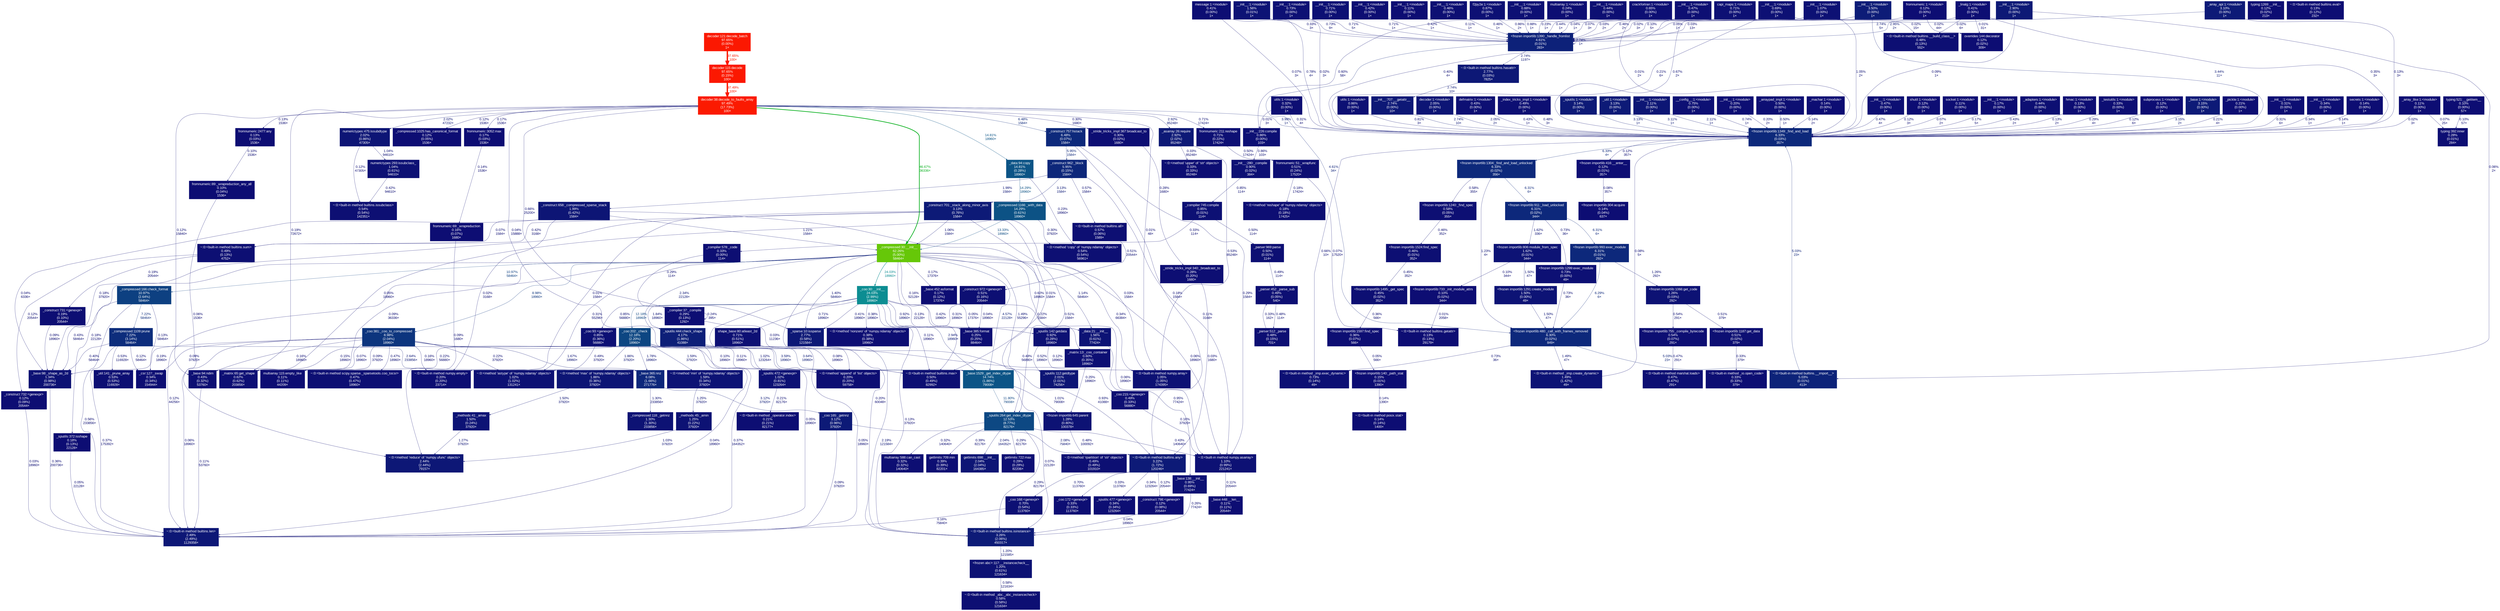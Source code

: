 digraph {
	tooltip=" "
	graph [fontname=Arial, nodesep=0.125, ranksep=0.25];
	node [fontcolor=white, fontname=Arial, height=0, shape=box, style=filled, width=0];
	edge [fontname=Arial];
	8 [color="#0d1a77", fontcolor="#ffffff", fontsize="10.00", label="_util:1:<module>\n3.13%\n(0.00%)\n1×", tooltip="/Users/marcserraperal/virtual_environments/mle_decoder/lib/python3.12/site-packages/scipy/_lib/_util.py"];
	8 -> 819 [arrowsize="0.35", color="#0d1a77", fontcolor="#0d1a77", fontsize="10.00", label="3.11%\n1×", labeldistance="0.50", penwidth="0.50"];
	9 [color="#0d1375", fontcolor="#ffffff", fontsize="10.00", label="__init__:1:<module>\n1.56%\n(0.01%)\n1×", tooltip="/Users/marcserraperal/virtual_environments/mle_decoder/lib/python3.12/site-packages/numpy/__init__.py"];
	9 -> 819 [arrowsize="0.35", color="#0d1074", fontcolor="#0d1074", fontsize="10.00", label="0.78%\n4×", labeldistance="0.50", penwidth="0.50"];
	9 -> 820 [arrowsize="0.35", color="#0d1074", fontcolor="#0d1074", fontsize="10.00", label="0.73%\n9×", labeldistance="0.50", penwidth="0.50"];
	12 [color="#0d0f73", fontcolor="#ffffff", fontsize="10.00", label="_parser:512:_parse\n0.48%\n(0.15%)\n701×", tooltip="/opt/local/Library/Frameworks/Python.framework/Versions/3.12/lib/python3.12/re/_parser.py"];
	12 -> 46 [arrowsize="0.35", color="#0d0e73", fontcolor="#0d0e73", fontsize="10.00", label="0.33%\n162×", labeldistance="0.50", penwidth="0.50"];
	14 [color="#0d0f73", fontcolor="#ffffff", fontsize="10.00", label="_parser:969:parse\n0.50%\n(0.01%)\n114×", tooltip="/opt/local/Library/Frameworks/Python.framework/Versions/3.12/lib/python3.12/re/_parser.py"];
	14 -> 46 [arrowsize="0.35", color="#0d0f73", fontcolor="#0d0f73", fontsize="10.00", label="0.49%\n114×", labeldistance="0.50", penwidth="0.50"];
	41 [color="#0d0f73", fontcolor="#ffffff", fontsize="10.00", label="~:0:<built-in method builtins.__build_class__>\n0.48%\n(0.13%)\n552×", tooltip="~"];
	46 [color="#0d0f73", fontcolor="#ffffff", fontsize="10.00", label="_parser:452:_parse_sub\n0.49%\n(0.05%)\n540×", tooltip="/opt/local/Library/Frameworks/Python.framework/Versions/3.12/lib/python3.12/re/_parser.py"];
	46 -> 12 [arrowsize="0.35", color="#0d0f73", fontcolor="#0d0f73", fontsize="10.00", label="0.48%\n114×", labeldistance="0.50", penwidth="0.50"];
	47 [color="#0d0e73", fontcolor="#ffffff", fontsize="10.00", label="_compiler:37:_compile\n0.29%\n(0.13%)\n1292×", tooltip="/opt/local/Library/Frameworks/Python.framework/Versions/3.12/lib/python3.12/re/_compiler.py"];
	47 -> 47 [arrowsize="0.35", color="#0d0e73", fontcolor="#0d0e73", fontsize="10.00", label="0.24%\n395×", labeldistance="0.50", penwidth="0.50"];
	47 -> 779 [arrowsize="0.35", color="#0d0d73", fontcolor="#0d0d73", fontsize="10.00", label="0.03%\n11236×", labeldistance="0.50", penwidth="0.50"];
	49 [color="#0d0f73", fontcolor="#ffffff", fontsize="10.00", label="<frozen importlib:1240:_find_spec\n0.58%\n(0.05%)\n355×", tooltip="<frozen importlib._bootstrap>"];
	49 -> 1345 [arrowsize="0.35", color="#0d0f73", fontcolor="#0d0f73", fontsize="10.00", label="0.46%\n352×", labeldistance="0.50", penwidth="0.50"];
	60 [color="#0d0f74", fontcolor="#ffffff", fontsize="10.00", label="crackfortran:1:<module>\n0.65%\n(0.00%)\n1×", tooltip="/Users/marcserraperal/virtual_environments/mle_decoder/lib/python3.12/site-packages/numpy/f2py/crackfortran.py"];
	60 -> 140 [arrowsize="0.35", color="#0d0f74", fontcolor="#0d0f74", fontsize="10.00", label="0.60%\n58×", labeldistance="0.50", penwidth="0.50"];
	60 -> 819 [arrowsize="0.35", color="#0d0d73", fontcolor="#0d0d73", fontsize="10.00", label="0.01%\n2×", labeldistance="0.50", penwidth="0.50"];
	60 -> 820 [arrowsize="0.35", color="#0d0d73", fontcolor="#0d0d73", fontsize="10.00", label="0.04%\n1×", labeldistance="0.50", penwidth="0.50"];
	62 [color="#0d1074", fontcolor="#ffffff", fontsize="10.00", label="__init__:280:_compile\n0.90%\n(0.02%)\n384×", tooltip="/opt/local/Library/Frameworks/Python.framework/Versions/3.12/lib/python3.12/re/__init__.py"];
	62 -> 193 [arrowsize="0.35", color="#0d1074", fontcolor="#0d1074", fontsize="10.00", label="0.85%\n114×", labeldistance="0.50", penwidth="0.50"];
	64 [color="#0d1074", fontcolor="#ffffff", fontsize="10.00", label="utils:1:<module>\n0.86%\n(0.00%)\n1×", tooltip="/Users/marcserraperal/virtual_environments/mle_decoder/lib/python3.12/site-packages/numpy/testing/_private/utils.py"];
	64 -> 819 [arrowsize="0.35", color="#0d1074", fontcolor="#0d1074", fontsize="10.00", label="0.81%\n3×", labeldistance="0.50", penwidth="0.50"];
	137 [color="#0d0d73", fontcolor="#ffffff", fontsize="10.00", label="~:0:<built-in method posix.stat>\n0.14%\n(0.14%)\n1400×", tooltip="~"];
	140 [color="#0d1074", fontcolor="#ffffff", fontsize="10.00", label="__init__:226:compile\n0.86%\n(0.00%)\n103×", tooltip="/opt/local/Library/Frameworks/Python.framework/Versions/3.12/lib/python3.12/re/__init__.py"];
	140 -> 62 [arrowsize="0.35", color="#0d1074", fontcolor="#0d1074", fontsize="10.00", label="0.86%\n103×", labeldistance="0.50", penwidth="0.50"];
	142 [color="#0d1074", fontcolor="#ffffff", fontsize="10.00", label="~:0:<built-in method _imp.exec_dynamic>\n0.73%\n(0.14%)\n49×", tooltip="~"];
	142 -> 819 [arrowsize="0.35", color="#0d0f74", fontcolor="#0d0f74", fontsize="10.00", label="0.66%\n10×", labeldistance="0.50", penwidth="0.50"];
	145 [color="#0d0e73", fontcolor="#ffffff", fontsize="10.00", label="message:1:<module>\n0.41%\n(0.00%)\n1×", tooltip="/opt/local/Library/Frameworks/Python.framework/Versions/3.12/lib/python3.12/email/message.py"];
	145 -> 819 [arrowsize="0.35", color="#0d0d73", fontcolor="#0d0d73", fontsize="10.00", label="0.07%\n3×", labeldistance="0.50", penwidth="0.50"];
	145 -> 820 [arrowsize="0.35", color="#0d0e73", fontcolor="#0d0e73", fontsize="10.00", label="0.33%\n3×", labeldistance="0.50", penwidth="0.50"];
	148 [color="#0d0e73", fontcolor="#ffffff", fontsize="10.00", label="utils:1:<module>\n0.32%\n(0.00%)\n1×", tooltip="/opt/local/Library/Frameworks/Python.framework/Versions/3.12/lib/python3.12/email/utils.py"];
	148 -> 140 [arrowsize="0.35", color="#0d0d73", fontcolor="#0d0d73", fontsize="10.00", label="0.01%\n3×", labeldistance="0.50", penwidth="0.50"];
	148 -> 819 [arrowsize="0.35", color="#0d0e73", fontcolor="#0d0e73", fontsize="10.00", label="0.31%\n4×", labeldistance="0.50", penwidth="0.50"];
	184 [color="#0d0d73", fontcolor="#ffffff", fontsize="10.00", label="overrides:144:decorator\n0.12%\n(0.02%)\n309×", tooltip="/Users/marcserraperal/virtual_environments/mle_decoder/lib/python3.12/site-packages/numpy/_core/overrides.py"];
	192 [color="#0d0e73", fontcolor="#ffffff", fontsize="10.00", label="_compiler:578:_code\n0.33%\n(0.00%)\n114×", tooltip="/opt/local/Library/Frameworks/Python.framework/Versions/3.12/lib/python3.12/re/_compiler.py"];
	192 -> 47 [arrowsize="0.35", color="#0d0e73", fontcolor="#0d0e73", fontsize="10.00", label="0.29%\n114×", labeldistance="0.50", penwidth="0.50"];
	193 [color="#0d1074", fontcolor="#ffffff", fontsize="10.00", label="_compiler:745:compile\n0.85%\n(0.01%)\n114×", tooltip="/opt/local/Library/Frameworks/Python.framework/Versions/3.12/lib/python3.12/re/_compiler.py"];
	193 -> 14 [arrowsize="0.35", color="#0d0f73", fontcolor="#0d0f73", fontsize="10.00", label="0.50%\n114×", labeldistance="0.50", penwidth="0.50"];
	193 -> 192 [arrowsize="0.35", color="#0d0e73", fontcolor="#0d0e73", fontsize="10.00", label="0.33%\n114×", labeldistance="0.50", penwidth="0.50"];
	218 [color="#0d1776", fontcolor="#ffffff", fontsize="10.00", label="~:0:<built-in method builtins.len>\n2.49%\n(2.49%)\n1129358×", tooltip="~"];
	222 [color="#0d1074", fontcolor="#ffffff", fontsize="10.00", label="__init__:1:<module>\n0.73%\n(0.00%)\n1×", tooltip="/Users/marcserraperal/virtual_environments/mle_decoder/lib/python3.12/site-packages/numpy/_core/__init__.py"];
	222 -> 819 [arrowsize="0.35", color="#0d0d73", fontcolor="#0d0d73", fontsize="10.00", label="0.02%\n3×", labeldistance="0.50", penwidth="0.50"];
	222 -> 820 [arrowsize="0.35", color="#0d1074", fontcolor="#0d1074", fontsize="10.00", label="0.71%\n5×", labeldistance="0.50", penwidth="0.50"];
	251 [color="#0d1a77", fontcolor="#ffffff", fontsize="10.00", label="_array_api:1:<module>\n3.10%\n(0.00%)\n1×", tooltip="/Users/marcserraperal/virtual_environments/mle_decoder/lib/python3.12/site-packages/scipy/_lib/_array_api.py"];
	251 -> 819 [arrowsize="0.35", color="#0d0d73", fontcolor="#0d0d73", fontsize="10.00", label="0.13%\n3×", labeldistance="0.50", penwidth="0.50"];
	251 -> 820 [arrowsize="0.35", color="#0d1977", fontcolor="#0d1977", fontsize="10.00", label="2.95%\n2×", labeldistance="0.50", penwidth="0.50"];
	281 [color="#0d0e73", fontcolor="#ffffff", fontsize="10.00", label="typing:392:inner\n0.28%\n(0.01%)\n284×", tooltip="/opt/local/Library/Frameworks/Python.framework/Versions/3.12/lib/python3.12/typing.py"];
	303 [color="#0d1575", fontcolor="#ffffff", fontsize="10.00", label="decoder:1:<module>\n2.05%\n(0.00%)\n1×", tooltip="/Users/marcserraperal/marc/repositories/mle-decoder/profile/mle_decoder/decoder.py"];
	303 -> 819 [arrowsize="0.35", color="#0d1575", fontcolor="#0d1575", fontsize="10.00", label="2.05%\n2×", labeldistance="0.50", penwidth="0.50"];
	305 [color="#0d1074", fontcolor="#ffffff", fontsize="10.00", label="fromnumeric:211:reshape\n0.71%\n(0.22%)\n17424×", tooltip="/Users/marcserraperal/virtual_environments/mle_decoder/lib/python3.12/site-packages/numpy/_core/fromnumeric.py"];
	305 -> 615 [arrowsize="0.35", color="#0d0f73", fontcolor="#0d0f73", fontsize="10.00", label="0.50%\n17424×", labeldistance="0.50", penwidth="0.50"];
	306 [color="#fb1a01", fontcolor="#ffffff", fontsize="10.00", label="decoder:38:decode_to_faults_array\n97.49%\n(17.73%)\n100×", tooltip="/Users/marcserraperal/marc/repositories/mle-decoder/profile/mle_decoder/decoder.py"];
	306 -> 305 [arrowsize="0.35", color="#0d1074", fontcolor="#0d1074", fontsize="10.00", label="0.71%\n17424×", labeldistance="0.50", penwidth="0.50"];
	306 -> 457 [arrowsize="0.35", color="#0d0d73", fontcolor="#0d0d73", fontsize="10.00", label="0.13%\n1536×", labeldistance="0.50", penwidth="0.50"];
	306 -> 466 [arrowsize="0.35", color="#0d1575", fontcolor="#0d1575", fontsize="10.00", label="2.02%\n47232×", labeldistance="0.50", penwidth="0.50"];
	306 -> 590 [arrowsize="0.35", color="#0d0d73", fontcolor="#0d0d73", fontsize="10.00", label="0.17%\n1536×", labeldistance="0.50", penwidth="0.50"];
	306 -> 745 [arrowsize="0.35", color="#0d0e73", fontcolor="#0d0e73", fontsize="10.00", label="0.30%\n1680×", labeldistance="0.50", penwidth="0.50"];
	306 -> 779 [arrowsize="0.35", color="#0d0d73", fontcolor="#0d0d73", fontsize="10.00", label="0.04%\n15888×", labeldistance="0.50", penwidth="0.50"];
	306 -> 819 [arrowsize="0.35", color="#0d1e78", fontcolor="#0d1e78", fontsize="10.00", label="3.99%\n1×", labeldistance="0.50", penwidth="0.50"];
	306 -> 868 [arrowsize="0.35", color="#0d1976", fontcolor="#0d1976", fontsize="10.00", label="2.92%\n85248×", labeldistance="0.50", penwidth="0.50"];
	306 -> 1037 [arrowsize="0.35", color="#0d297b", fontcolor="#0d297b", fontsize="10.00", label="6.48%\n1584×", labeldistance="0.50", penwidth="0.50"];
	306 -> 1055 [arrowsize="0.35", color="#0d0d73", fontcolor="#0d0d73", fontsize="10.00", label="0.12%\n1536×", labeldistance="0.50", penwidth="0.50"];
	306 -> 1098 [arrowsize="0.35", color="#0d0f74", fontcolor="#0d0f74", fontsize="10.00", label="0.66%\n25200×", labeldistance="0.50", penwidth="0.50"];
	306 -> 1107 [arrowsize="0.68", color="#0ab120", fontcolor="#0ab120", fontsize="10.00", label="46.67%\n36336×", labeldistance="1.87", penwidth="1.87"];
	306 -> 1116 [arrowsize="0.35", color="#0d0d73", fontcolor="#0d0d73", fontsize="10.00", label="0.12%\n15840×", labeldistance="0.50", penwidth="0.50"];
	306 -> 1514 [arrowsize="0.38", color="#0c5486", fontcolor="#0c5486", fontsize="10.00", label="14.81%\n18960×", labeldistance="0.59", penwidth="0.59"];
	306 -> 1522 [arrowsize="0.35", color="#0d0d73", fontcolor="#0d0d73", fontsize="10.00", label="0.01%\n48×", labeldistance="0.50", penwidth="0.50"];
	306 -> 1940 [arrowsize="0.35", color="#0d0e73", fontcolor="#0d0e73", fontsize="10.00", label="0.19%\n72672×", labeldistance="0.50", penwidth="0.50"];
	313 [color="#0d1375", fontcolor="#ffffff", fontsize="10.00", label="~:0:<built-in method _imp.create_dynamic>\n1.49%\n(1.42%)\n49×", tooltip="~"];
	313 -> 819 [arrowsize="0.35", color="#0d0d73", fontcolor="#0d0d73", fontsize="10.00", label="0.08%\n5×", labeldistance="0.50", penwidth="0.50"];
	329 [color="#0d0f73", fontcolor="#ffffff", fontsize="10.00", label="~:0:<built-in method builtins.all>\n0.57%\n(0.06%)\n1589×", tooltip="~"];
	329 -> 1553 [arrowsize="0.35", color="#0d0f73", fontcolor="#0d0f73", fontsize="10.00", label="0.51%\n20544×", labeldistance="0.50", penwidth="0.50"];
	331 [color="#0d0d73", fontcolor="#ffffff", fontsize="10.00", label="typing:1269:__init__\n0.12%\n(0.02%)\n213×", tooltip="/opt/local/Library/Frameworks/Python.framework/Versions/3.12/lib/python3.12/typing.py"];
	343 [color="#0d0d73", fontcolor="#ffffff", fontsize="10.00", label="~:0:<built-in method builtins.getattr>\n0.13%\n(0.13%)\n29179×", tooltip="~"];
	360 [color="#fb1801", fontcolor="#ffffff", fontsize="10.00", label="decoder:115:decode\n97.65%\n(0.15%)\n100×", tooltip="/Users/marcserraperal/marc/repositories/mle-decoder/profile/mle_decoder/decoder.py"];
	360 -> 306 [arrowsize="0.99", color="#fb1a01", fontcolor="#fb1a01", fontsize="10.00", label="97.49%\n100×", labeldistance="3.90", penwidth="3.90"];
	361 [color="#fb1801", fontcolor="#ffffff", fontsize="10.00", label="decoder:121:decode_batch\n97.65%\n(0.00%)\n1×", tooltip="/Users/marcserraperal/marc/repositories/mle-decoder/profile/mle_decoder/decoder.py"];
	361 -> 360 [arrowsize="0.99", color="#fb1801", fontcolor="#fb1801", fontsize="10.00", label="97.65%\n100×", labeldistance="3.91", penwidth="3.91"];
	367 [color="#0d0f73", fontcolor="#ffffff", fontsize="10.00", label="defmatrix:1:<module>\n0.43%\n(0.00%)\n1×", tooltip="/Users/marcserraperal/virtual_environments/mle_decoder/lib/python3.12/site-packages/numpy/matrixlib/defmatrix.py"];
	367 -> 819 [arrowsize="0.35", color="#0d0f73", fontcolor="#0d0f73", fontsize="10.00", label="0.43%\n1×", labeldistance="0.50", penwidth="0.50"];
	374 [color="#0d0f73", fontcolor="#ffffff", fontsize="10.00", label="_index_tricks_impl:1:<module>\n0.49%\n(0.00%)\n1×", tooltip="/Users/marcserraperal/virtual_environments/mle_decoder/lib/python3.12/site-packages/numpy/lib/_index_tricks_impl.py"];
	374 -> 819 [arrowsize="0.35", color="#0d0f73", fontcolor="#0d0f73", fontsize="10.00", label="0.48%\n3×", labeldistance="0.50", penwidth="0.50"];
	384 [color="#0d0d73", fontcolor="#ffffff", fontsize="10.00", label="fromnumeric:1:<module>\n0.12%\n(0.00%)\n1×", tooltip="/Users/marcserraperal/virtual_environments/mle_decoder/lib/python3.12/site-packages/numpy/_core/fromnumeric.py"];
	384 -> 184 [arrowsize="0.35", color="#0d0d73", fontcolor="#0d0d73", fontsize="10.00", label="0.02%\n44×", labeldistance="0.50", penwidth="0.50"];
	384 -> 820 [arrowsize="0.35", color="#0d0d73", fontcolor="#0d0d73", fontsize="10.00", label="0.10%\n5×", labeldistance="0.50", penwidth="0.50"];
	386 [color="#0d0e73", fontcolor="#ffffff", fontsize="10.00", label="_linalg:1:<module>\n0.41%\n(0.00%)\n1×", tooltip="/Users/marcserraperal/virtual_environments/mle_decoder/lib/python3.12/site-packages/numpy/linalg/_linalg.py"];
	386 -> 41 [arrowsize="0.35", color="#0d0d73", fontcolor="#0d0d73", fontsize="10.00", label="0.02%\n6×", labeldistance="0.50", penwidth="0.50"];
	386 -> 184 [arrowsize="0.35", color="#0d0d73", fontcolor="#0d0d73", fontsize="10.00", label="0.01%\n31×", labeldistance="0.50", penwidth="0.50"];
	386 -> 819 [arrowsize="0.35", color="#0d0e73", fontcolor="#0d0e73", fontsize="10.00", label="0.35%\n3×", labeldistance="0.50", penwidth="0.50"];
	386 -> 820 [arrowsize="0.35", color="#0d0d73", fontcolor="#0d0d73", fontsize="10.00", label="0.03%\n13×", labeldistance="0.50", penwidth="0.50"];
	406 [color="#0d1876", fontcolor="#ffffff", fontsize="10.00", label="~:0:<built-in method builtins.hasattr>\n2.77%\n(0.03%)\n7825×", tooltip="~"];
	406 -> 1359 [arrowsize="0.35", color="#0d1876", fontcolor="#0d1876", fontsize="10.00", label="2.74%\n10×", labeldistance="0.50", penwidth="0.50"];
	411 [color="#0d1a77", fontcolor="#ffffff", fontsize="10.00", label="~:0:<built-in method builtins.any>\n3.22%\n(1.72%)\n120246×", tooltip="~"];
	411 -> 1099 [arrowsize="0.35", color="#0d0d73", fontcolor="#0d0d73", fontsize="10.00", label="0.12%\n20544×", labeldistance="0.50", penwidth="0.50"];
	411 -> 1124 [arrowsize="0.35", color="#0d1074", fontcolor="#0d1074", fontsize="10.00", label="0.70%\n113760×", labeldistance="0.50", penwidth="0.50"];
	411 -> 1580 [arrowsize="0.35", color="#0d0e73", fontcolor="#0d0e73", fontsize="10.00", label="0.34%\n123264×", labeldistance="0.50", penwidth="0.50"];
	411 -> 1961 [arrowsize="0.35", color="#0d0e73", fontcolor="#0d0e73", fontsize="10.00", label="0.33%\n113760×", labeldistance="0.50", penwidth="0.50"];
	420 [color="#0d0d73", fontcolor="#ffffff", fontsize="10.00", label="typing:521:__getitem__\n0.10%\n(0.00%)\n57×", tooltip="/opt/local/Library/Frameworks/Python.framework/Versions/3.12/lib/python3.12/typing.py"];
	420 -> 281 [arrowsize="0.35", color="#0d0d73", fontcolor="#0d0d73", fontsize="10.00", label="0.10%\n57×", labeldistance="0.50", penwidth="0.50"];
	434 [color="#0d1a77", fontcolor="#ffffff", fontsize="10.00", label="_sputils:1:<module>\n3.14%\n(0.00%)\n1×", tooltip="/Users/marcserraperal/virtual_environments/mle_decoder/lib/python3.12/site-packages/scipy/sparse/_sputils.py"];
	434 -> 819 [arrowsize="0.35", color="#0d1a77", fontcolor="#0d1a77", fontsize="10.00", label="3.13%\n1×", labeldistance="0.50", penwidth="0.50"];
	435 [color="#0d1074", fontcolor="#ffffff", fontsize="10.00", label="__init__:1:<module>\n0.69%\n(0.00%)\n1×", tooltip="/opt/local/Library/Frameworks/Python.framework/Versions/3.12/lib/python3.12/importlib/metadata/__init__.py"];
	435 -> 41 [arrowsize="0.35", color="#0d0d73", fontcolor="#0d0d73", fontsize="10.00", label="0.02%\n15×", labeldistance="0.50", penwidth="0.50"];
	435 -> 819 [arrowsize="0.35", color="#0d0e73", fontcolor="#0d0e73", fontsize="10.00", label="0.21%\n6×", labeldistance="0.50", penwidth="0.50"];
	435 -> 820 [arrowsize="0.35", color="#0d0f73", fontcolor="#0d0f73", fontsize="10.00", label="0.46%\n2×", labeldistance="0.50", penwidth="0.50"];
	436 [color="#0d0d73", fontcolor="#ffffff", fontsize="10.00", label="_array_like:1:<module>\n0.11%\n(0.00%)\n1×", tooltip="/Users/marcserraperal/virtual_environments/mle_decoder/lib/python3.12/site-packages/numpy/_typing/_array_like.py"];
	436 -> 281 [arrowsize="0.35", color="#0d0d73", fontcolor="#0d0d73", fontsize="10.00", label="0.07%\n25×", labeldistance="0.50", penwidth="0.50"];
	436 -> 819 [arrowsize="0.35", color="#0d0d73", fontcolor="#0d0d73", fontsize="10.00", label="0.02%\n3×", labeldistance="0.50", penwidth="0.50"];
	453 [color="#0d1675", fontcolor="#ffffff", fontsize="10.00", label="__init__:1:<module>\n2.11%\n(0.00%)\n1×", tooltip="/Users/marcserraperal/marc/repositories/mle-decoder/profile/mle_decoder/__init__.py"];
	453 -> 819 [arrowsize="0.35", color="#0d1675", fontcolor="#0d1675", fontsize="10.00", label="2.11%\n1×", labeldistance="0.50", penwidth="0.50"];
	456 [color="#0d0d73", fontcolor="#ffffff", fontsize="10.00", label="fromnumeric:89:_wrapreduction_any_all\n0.10%\n(0.04%)\n1536×", tooltip="/Users/marcserraperal/virtual_environments/mle_decoder/lib/python3.12/site-packages/numpy/_core/fromnumeric.py"];
	456 -> 1542 [arrowsize="0.35", color="#0d0d73", fontcolor="#0d0d73", fontsize="10.00", label="0.06%\n1536×", labeldistance="0.50", penwidth="0.50"];
	457 [color="#0d0d73", fontcolor="#ffffff", fontsize="10.00", label="fromnumeric:2477:any\n0.13%\n(0.03%)\n1536×", tooltip="/Users/marcserraperal/virtual_environments/mle_decoder/lib/python3.12/site-packages/numpy/_core/fromnumeric.py"];
	457 -> 456 [arrowsize="0.35", color="#0d0d73", fontcolor="#0d0d73", fontsize="10.00", label="0.10%\n1536×", labeldistance="0.50", penwidth="0.50"];
	458 [color="#0d0e73", fontcolor="#ffffff", fontsize="10.00", label="getlimits:722:max\n0.29%\n(0.29%)\n82206×", tooltip="/Users/marcserraperal/virtual_environments/mle_decoder/lib/python3.12/site-packages/numpy/_core/getlimits.py"];
	459 [color="#0d4883", fontcolor="#ffffff", fontsize="10.00", label="_sputils:264:get_index_dtype\n12.53%\n(8.77%)\n82176×", tooltip="/Users/marcserraperal/virtual_environments/mle_decoder/lib/python3.12/site-packages/scipy/sparse/_sputils.py"];
	459 -> 458 [arrowsize="0.35", color="#0d0e73", fontcolor="#0d0e73", fontsize="10.00", label="0.29%\n82176×", labeldistance="0.50", penwidth="0.50"];
	459 -> 503 [arrowsize="0.35", color="#0d0e73", fontcolor="#0d0e73", fontsize="10.00", label="0.32%\n140640×", labeldistance="0.50", penwidth="0.50"];
	459 -> 642 [arrowsize="0.35", color="#0d0e73", fontcolor="#0d0e73", fontsize="10.00", label="0.39%\n82176×", labeldistance="0.50", penwidth="0.50"];
	459 -> 1082 [arrowsize="0.35", color="#0d0e73", fontcolor="#0d0e73", fontsize="10.00", label="0.29%\n82176×", labeldistance="0.50", penwidth="0.50"];
	459 -> 1530 [arrowsize="0.35", color="#0d0f73", fontcolor="#0d0f73", fontsize="10.00", label="0.43%\n140640×", labeldistance="0.50", penwidth="0.50"];
	459 -> 1977 [arrowsize="0.35", color="#0d1575", fontcolor="#0d1575", fontsize="10.00", label="2.04%\n164352×", labeldistance="0.50", penwidth="0.50"];
	462 [color="#0d1074", fontcolor="#ffffff", fontsize="10.00", label="__config__:1:<module>\n0.75%\n(0.00%)\n1×", tooltip="/Users/marcserraperal/virtual_environments/mle_decoder/lib/python3.12/site-packages/numpy/__config__.py"];
	462 -> 819 [arrowsize="0.35", color="#0d1074", fontcolor="#0d1074", fontsize="10.00", label="0.74%\n1×", labeldistance="0.50", penwidth="0.50"];
	466 [color="#0d1575", fontcolor="#ffffff", fontsize="10.00", label="numerictypes:475:issubdtype\n2.02%\n(0.86%)\n47305×", tooltip="/Users/marcserraperal/virtual_environments/mle_decoder/lib/python3.12/site-packages/numpy/_core/numerictypes.py"];
	466 -> 551 [arrowsize="0.35", color="#0d1174", fontcolor="#0d1174", fontsize="10.00", label="1.04%\n94610×", labeldistance="0.50", penwidth="0.50"];
	466 -> 1109 [arrowsize="0.35", color="#0d0d73", fontcolor="#0d0d73", fontsize="10.00", label="0.12%\n47305×", labeldistance="0.50", penwidth="0.50"];
	475 [color="#0d0e73", fontcolor="#ffffff", fontsize="10.00", label="__init__:1:<module>\n0.20%\n(0.00%)\n1×", tooltip="/Users/marcserraperal/virtual_environments/mle_decoder/lib/python3.12/site-packages/stim/__init__.py"];
	475 -> 819 [arrowsize="0.35", color="#0d0e73", fontcolor="#0d0e73", fontsize="10.00", label="0.20%\n2×", labeldistance="0.50", penwidth="0.50"];
	486 [color="#0d0e73", fontcolor="#ffffff", fontsize="10.00", label="multiarray:1:<module>\n0.24%\n(0.00%)\n1×", tooltip="/Users/marcserraperal/virtual_environments/mle_decoder/lib/python3.12/site-packages/numpy/_core/multiarray.py"];
	486 -> 820 [arrowsize="0.35", color="#0d0e73", fontcolor="#0d0e73", fontsize="10.00", label="0.23%\n1×", labeldistance="0.50", penwidth="0.50"];
	488 [color="#0d1575", fontcolor="#ffffff", fontsize="10.00", label="_construct:658:_compressed_sparse_stack\n1.99%\n(0.42%)\n1584×", tooltip="/Users/marcserraperal/virtual_environments/mle_decoder/lib/python3.12/site-packages/scipy/sparse/_construct.py"];
	488 -> 459 [arrowsize="0.35", color="#0d0e73", fontcolor="#0d0e73", fontsize="10.00", label="0.22%\n1584×", labeldistance="0.50", penwidth="0.50"];
	488 -> 1107 [arrowsize="0.35", color="#0d1274", fontcolor="#0d1274", fontsize="10.00", label="1.21%\n1584×", labeldistance="0.50", penwidth="0.50"];
	488 -> 1115 [arrowsize="0.35", color="#0d0d73", fontcolor="#0d0d73", fontsize="10.00", label="0.04%\n6336×", labeldistance="0.50", penwidth="0.50"];
	488 -> 1139 [arrowsize="0.35", color="#0d0d73", fontcolor="#0d0d73", fontsize="10.00", label="0.07%\n1584×", labeldistance="0.50", penwidth="0.50"];
	488 -> 1535 [arrowsize="0.35", color="#0d0d73", fontcolor="#0d0d73", fontsize="10.00", label="0.02%\n3168×", labeldistance="0.50", penwidth="0.50"];
	489 [color="#0d1a77", fontcolor="#ffffff", fontsize="10.00", label="_construct:701:_stack_along_minor_axis\n3.13%\n(0.76%)\n1584×", tooltip="/Users/marcserraperal/virtual_environments/mle_decoder/lib/python3.12/site-packages/scipy/sparse/_construct.py"];
	489 -> 459 [arrowsize="0.35", color="#0d0f73", fontcolor="#0d0f73", fontsize="10.00", label="0.51%\n1584×", labeldistance="0.50", penwidth="0.50"];
	489 -> 1107 [arrowsize="0.35", color="#0d1174", fontcolor="#0d1174", fontsize="10.00", label="1.06%\n1584×", labeldistance="0.50", penwidth="0.50"];
	489 -> 1115 [arrowsize="0.35", color="#0d0d73", fontcolor="#0d0d73", fontsize="10.00", label="0.18%\n37920×", labeldistance="0.50", penwidth="0.50"];
	489 -> 1130 [arrowsize="0.35", color="#0d0d73", fontcolor="#0d0d73", fontsize="10.00", label="0.01%\n1584×", labeldistance="0.50", penwidth="0.50"];
	489 -> 1139 [arrowsize="0.35", color="#0d0e73", fontcolor="#0d0e73", fontsize="10.00", label="0.42%\n3168×", labeldistance="0.50", penwidth="0.50"];
	489 -> 1522 [arrowsize="0.35", color="#0d0d73", fontcolor="#0d0d73", fontsize="10.00", label="0.03%\n1584×", labeldistance="0.50", penwidth="0.50"];
	489 -> 1535 [arrowsize="0.35", color="#0d0d73", fontcolor="#0d0d73", fontsize="10.00", label="0.01%\n1584×", labeldistance="0.50", penwidth="0.50"];
	499 [color="#0d0d73", fontcolor="#ffffff", fontsize="10.00", label="multiarray:115:empty_like\n0.11%\n(0.11%)\n44209×", tooltip="/Users/marcserraperal/virtual_environments/mle_decoder/lib/python3.12/site-packages/numpy/_core/multiarray.py"];
	502 [color="#0d357e", fontcolor="#ffffff", fontsize="10.00", label="_coo:381:_coo_to_compressed\n8.98%\n(2.04%)\n18960×", tooltip="/Users/marcserraperal/virtual_environments/mle_decoder/lib/python3.12/site-packages/scipy/sparse/_coo.py"];
	502 -> 218 [arrowsize="0.35", color="#0d0d73", fontcolor="#0d0d73", fontsize="10.00", label="0.06%\n18960×", labeldistance="0.50", penwidth="0.50"];
	502 -> 499 [arrowsize="0.35", color="#0d0d73", fontcolor="#0d0d73", fontsize="10.00", label="0.09%\n37920×", labeldistance="0.50", penwidth="0.50"];
	502 -> 1095 [arrowsize="0.35", color="#0d1c77", fontcolor="#0d1c77", fontsize="10.00", label="3.59%\n18960×", labeldistance="0.50", penwidth="0.50"];
	502 -> 1115 [arrowsize="0.35", color="#0d0e73", fontcolor="#0d0e73", fontsize="10.00", label="0.19%\n18960×", labeldistance="0.50", penwidth="0.50"];
	502 -> 1116 [arrowsize="0.35", color="#0d0d73", fontcolor="#0d0d73", fontsize="10.00", label="0.16%\n18960×", labeldistance="0.50", penwidth="0.50"];
	502 -> 1130 [arrowsize="0.35", color="#0d0d73", fontcolor="#0d0d73", fontsize="10.00", label="0.10%\n18960×", labeldistance="0.50", penwidth="0.50"];
	502 -> 1510 [arrowsize="0.35", color="#0d0e73", fontcolor="#0d0e73", fontsize="10.00", label="0.22%\n37920×", labeldistance="0.50", penwidth="0.50"];
	502 -> 1535 [arrowsize="0.35", color="#0d0d73", fontcolor="#0d0d73", fontsize="10.00", label="0.16%\n18960×", labeldistance="0.50", penwidth="0.50"];
	502 -> 1579 [arrowsize="0.35", color="#0d1475", fontcolor="#0d1475", fontsize="10.00", label="1.67%\n18960×", labeldistance="0.50", penwidth="0.50"];
	502 -> 1931 [arrowsize="0.35", color="#0d0d73", fontcolor="#0d0d73", fontsize="10.00", label="0.09%\n37920×", labeldistance="0.50", penwidth="0.50"];
	502 -> 1940 [arrowsize="0.35", color="#0d0d73", fontcolor="#0d0d73", fontsize="10.00", label="0.07%\n18960×", labeldistance="0.50", penwidth="0.50"];
	502 -> 1974 [arrowsize="0.35", color="#0d0f73", fontcolor="#0d0f73", fontsize="10.00", label="0.47%\n18960×", labeldistance="0.50", penwidth="0.50"];
	503 [color="#0d0e73", fontcolor="#ffffff", fontsize="10.00", label="multiarray:588:can_cast\n0.32%\n(0.32%)\n140640×", tooltip="/Users/marcserraperal/virtual_environments/mle_decoder/lib/python3.12/site-packages/numpy/_core/multiarray.py"];
	525 [color="#0d1375", fontcolor="#ffffff", fontsize="10.00", label="_methods:41:_amax\n1.50%\n(0.24%)\n37920×", tooltip="/Users/marcserraperal/virtual_environments/mle_decoder/lib/python3.12/site-packages/numpy/_core/_methods.py"];
	525 -> 1542 [arrowsize="0.35", color="#0d1274", fontcolor="#0d1274", fontsize="10.00", label="1.27%\n37920×", labeldistance="0.50", penwidth="0.50"];
	526 [color="#0d1575", fontcolor="#ffffff", fontsize="10.00", label="~:0:<method 'max' of 'numpy.ndarray' objects>\n1.86%\n(0.36%)\n37920×", tooltip="~"];
	526 -> 525 [arrowsize="0.35", color="#0d1375", fontcolor="#0d1375", fontsize="10.00", label="1.50%\n37920×", labeldistance="0.50", penwidth="0.50"];
	527 [color="#0d1274", fontcolor="#ffffff", fontsize="10.00", label="_methods:45:_amin\n1.25%\n(0.22%)\n37920×", tooltip="/Users/marcserraperal/virtual_environments/mle_decoder/lib/python3.12/site-packages/numpy/_core/_methods.py"];
	527 -> 1542 [arrowsize="0.35", color="#0d1174", fontcolor="#0d1174", fontsize="10.00", label="1.03%\n37920×", labeldistance="0.50", penwidth="0.50"];
	528 [color="#0d1375", fontcolor="#ffffff", fontsize="10.00", label="~:0:<method 'min' of 'numpy.ndarray' objects>\n1.59%\n(0.34%)\n37920×", tooltip="~"];
	528 -> 527 [arrowsize="0.35", color="#0d1274", fontcolor="#0d1274", fontsize="10.00", label="1.25%\n37920×", labeldistance="0.50", penwidth="0.50"];
	538 [color="#0d0d73", fontcolor="#ffffff", fontsize="10.00", label="~:0:<built-in method builtins.eval>\n0.13%\n(0.12%)\n232×", tooltip="~"];
	543 [color="#0d1074", fontcolor="#ffffff", fontsize="10.00", label="shape_base:80:atleast_2d\n0.71%\n(0.51%)\n18960×", tooltip="/Users/marcserraperal/virtual_environments/mle_decoder/lib/python3.12/site-packages/numpy/_core/shape_base.py"];
	543 -> 218 [arrowsize="0.35", color="#0d0d73", fontcolor="#0d0d73", fontsize="10.00", label="0.05%\n18960×", labeldistance="0.50", penwidth="0.50"];
	543 -> 779 [arrowsize="0.35", color="#0d0d73", fontcolor="#0d0d73", fontsize="10.00", label="0.08%\n18960×", labeldistance="0.50", penwidth="0.50"];
	544 [color="#0c8d92", fontcolor="#ffffff", fontsize="10.00", label="_coo:30:__init__\n24.03%\n(2.99%)\n18960×", tooltip="/Users/marcserraperal/virtual_environments/mle_decoder/lib/python3.12/site-packages/scipy/sparse/_coo.py"];
	544 -> 218 [arrowsize="0.35", color="#0d0d73", fontcolor="#0d0d73", fontsize="10.00", label="0.05%\n18960×", labeldistance="0.50", penwidth="0.50"];
	544 -> 543 [arrowsize="0.35", color="#0d1074", fontcolor="#0d1074", fontsize="10.00", label="0.71%\n18960×", labeldistance="0.50", penwidth="0.50"];
	544 -> 1040 [arrowsize="0.35", color="#0d1475", fontcolor="#0d1475", fontsize="10.00", label="1.84%\n18960×", labeldistance="0.50", penwidth="0.50"];
	544 -> 1082 [arrowsize="0.35", color="#0d0d73", fontcolor="#0d0d73", fontsize="10.00", label="0.13%\n37920×", labeldistance="0.50", penwidth="0.50"];
	544 -> 1095 [arrowsize="0.35", color="#0d1977", fontcolor="#0d1977", fontsize="10.00", label="2.94%\n18960×", labeldistance="0.50", penwidth="0.50"];
	544 -> 1098 [arrowsize="0.35", color="#0d0e73", fontcolor="#0d0e73", fontsize="10.00", label="0.41%\n18960×", labeldistance="0.50", penwidth="0.50"];
	544 -> 1128 [arrowsize="0.35", color="#0d4682", fontcolor="#0d4682", fontsize="10.00", label="12.18%\n18960×", labeldistance="0.50", penwidth="0.50"];
	544 -> 1130 [arrowsize="0.35", color="#0d0d73", fontcolor="#0d0d73", fontsize="10.00", label="0.11%\n18960×", labeldistance="0.50", penwidth="0.50"];
	544 -> 1448 [arrowsize="0.35", color="#0d0e73", fontcolor="#0d0e73", fontsize="10.00", label="0.42%\n18960×", labeldistance="0.50", penwidth="0.50"];
	544 -> 1497 [arrowsize="0.35", color="#0d1174", fontcolor="#0d1174", fontsize="10.00", label="0.92%\n18960×", labeldistance="0.50", penwidth="0.50"];
	544 -> 1511 [arrowsize="0.35", color="#0d1074", fontcolor="#0d1074", fontsize="10.00", label="0.85%\n56880×", labeldistance="0.50", penwidth="0.50"];
	544 -> 1516 [arrowsize="0.35", color="#0d0e73", fontcolor="#0d0e73", fontsize="10.00", label="0.38%\n18960×", labeldistance="0.50", penwidth="0.50"];
	544 -> 1530 [arrowsize="0.35", color="#0d0d73", fontcolor="#0d0d73", fontsize="10.00", label="0.06%\n18960×", labeldistance="0.50", penwidth="0.50"];
	551 [color="#0d1174", fontcolor="#ffffff", fontsize="10.00", label="numerictypes:293:issubclass_\n1.04%\n(0.61%)\n94610×", tooltip="/Users/marcserraperal/virtual_environments/mle_decoder/lib/python3.12/site-packages/numpy/_core/numerictypes.py"];
	551 -> 1109 [arrowsize="0.35", color="#0d0e73", fontcolor="#0d0e73", fontsize="10.00", label="0.42%\n94610×", labeldistance="0.50", penwidth="0.50"];
	567 [color="#0d0f73", fontcolor="#ffffff", fontsize="10.00", label="_arraypad_impl:1:<module>\n0.50%\n(0.00%)\n1×", tooltip="/Users/marcserraperal/virtual_environments/mle_decoder/lib/python3.12/site-packages/numpy/lib/_arraypad_impl.py"];
	567 -> 819 [arrowsize="0.35", color="#0d0f73", fontcolor="#0d0f73", fontsize="10.00", label="0.50%\n1×", labeldistance="0.50", penwidth="0.50"];
	583 [color="#0d0d73", fontcolor="#ffffff", fontsize="10.00", label="_machar:1:<module>\n0.14%\n(0.00%)\n1×", tooltip="/Users/marcserraperal/virtual_environments/mle_decoder/lib/python3.12/site-packages/numpy/_core/_machar.py"];
	583 -> 819 [arrowsize="0.35", color="#0d0d73", fontcolor="#0d0d73", fontsize="10.00", label="0.14%\n2×", labeldistance="0.50", penwidth="0.50"];
	590 [color="#0d0d73", fontcolor="#ffffff", fontsize="10.00", label="fromnumeric:3052:max\n0.17%\n(0.03%)\n1536×", tooltip="/Users/marcserraperal/virtual_environments/mle_decoder/lib/python3.12/site-packages/numpy/_core/fromnumeric.py"];
	590 -> 843 [arrowsize="0.35", color="#0d0d73", fontcolor="#0d0d73", fontsize="10.00", label="0.14%\n1536×", labeldistance="0.50", penwidth="0.50"];
	615 [color="#0d0f73", fontcolor="#ffffff", fontsize="10.00", label="fromnumeric:51:_wrapfunc\n0.51%\n(0.24%)\n17520×", tooltip="/Users/marcserraperal/virtual_environments/mle_decoder/lib/python3.12/site-packages/numpy/_core/fromnumeric.py"];
	615 -> 343 [arrowsize="0.35", color="#0d0d73", fontcolor="#0d0d73", fontsize="10.00", label="0.07%\n17520×", labeldistance="0.50", penwidth="0.50"];
	615 -> 1518 [arrowsize="0.35", color="#0d0e73", fontcolor="#0d0e73", fontsize="10.00", label="0.18%\n17424×", labeldistance="0.50", penwidth="0.50"];
	629 [color="#0d0e73", fontcolor="#ffffff", fontsize="10.00", label="_stride_tricks_impl:340:_broadcast_to\n0.28%\n(0.20%)\n1680×", tooltip="/Users/marcserraperal/virtual_environments/mle_decoder/lib/python3.12/site-packages/numpy/lib/_stride_tricks_impl.py"];
	629 -> 411 [arrowsize="0.35", color="#0d0d73", fontcolor="#0d0d73", fontsize="10.00", label="0.03%\n1680×", labeldistance="0.50", penwidth="0.50"];
	642 [color="#0d0e73", fontcolor="#ffffff", fontsize="10.00", label="getlimits:709:min\n0.39%\n(0.39%)\n82201×", tooltip="/Users/marcserraperal/virtual_environments/mle_decoder/lib/python3.12/site-packages/numpy/_core/getlimits.py"];
	663 [color="#0d0f73", fontcolor="#ffffff", fontsize="10.00", label="__init__:1:<module>\n0.44%\n(0.00%)\n1×", tooltip="/Users/marcserraperal/virtual_environments/mle_decoder/lib/python3.12/site-packages/numpy/matrixlib/__init__.py"];
	663 -> 820 [arrowsize="0.35", color="#0d0f73", fontcolor="#0d0f73", fontsize="10.00", label="0.44%\n1×", labeldistance="0.50", penwidth="0.50"];
	664 [color="#0d1074", fontcolor="#ffffff", fontsize="10.00", label="__init__:1:<module>\n0.71%\n(0.00%)\n1×", tooltip="/Users/marcserraperal/virtual_environments/mle_decoder/lib/python3.12/site-packages/numpy/lib/__init__.py"];
	664 -> 820 [arrowsize="0.35", color="#0d1074", fontcolor="#0d1074", fontsize="10.00", label="0.71%\n1×", labeldistance="0.50", penwidth="0.50"];
	665 [color="#0d0e73", fontcolor="#ffffff", fontsize="10.00", label="__init__:1:<module>\n0.42%\n(0.00%)\n1×", tooltip="/Users/marcserraperal/virtual_environments/mle_decoder/lib/python3.12/site-packages/numpy/linalg/__init__.py"];
	665 -> 820 [arrowsize="0.35", color="#0d0e73", fontcolor="#0d0e73", fontsize="10.00", label="0.42%\n1×", labeldistance="0.50", penwidth="0.50"];
	667 [color="#0d1174", fontcolor="#ffffff", fontsize="10.00", label="__init__:1:<module>\n1.07%\n(0.00%)\n1×", tooltip="/Users/marcserraperal/virtual_environments/mle_decoder/lib/python3.12/site-packages/numpy/testing/__init__.py"];
	667 -> 819 [arrowsize="0.35", color="#0d1174", fontcolor="#0d1174", fontsize="10.00", label="1.05%\n2×", labeldistance="0.50", penwidth="0.50"];
	667 -> 820 [arrowsize="0.35", color="#0d0d73", fontcolor="#0d0d73", fontsize="10.00", label="0.02%\n3×", labeldistance="0.50", penwidth="0.50"];
	669 [color="#0d0d73", fontcolor="#ffffff", fontsize="10.00", label="__init__:1:<module>\n0.11%\n(0.00%)\n1×", tooltip="/Users/marcserraperal/virtual_environments/mle_decoder/lib/python3.12/site-packages/numpy/ma/__init__.py"];
	669 -> 820 [arrowsize="0.35", color="#0d0d73", fontcolor="#0d0d73", fontsize="10.00", label="0.11%\n1×", labeldistance="0.50", penwidth="0.50"];
	671 [color="#0d0f73", fontcolor="#ffffff", fontsize="10.00", label="__init__:1:<module>\n0.46%\n(0.00%)\n1×", tooltip="/Users/marcserraperal/virtual_environments/mle_decoder/lib/python3.12/site-packages/numpy/random/__init__.py"];
	671 -> 820 [arrowsize="0.35", color="#0d0f73", fontcolor="#0d0f73", fontsize="10.00", label="0.46%\n1×", labeldistance="0.50", penwidth="0.50"];
	745 [color="#0d0e73", fontcolor="#ffffff", fontsize="10.00", label="_stride_tricks_impl:367:broadcast_to\n0.30%\n(0.02%)\n1680×", tooltip="/Users/marcserraperal/virtual_environments/mle_decoder/lib/python3.12/site-packages/numpy/lib/_stride_tricks_impl.py"];
	745 -> 629 [arrowsize="0.35", color="#0d0e73", fontcolor="#0d0e73", fontsize="10.00", label="0.28%\n1680×", labeldistance="0.50", penwidth="0.50"];
	747 [color="#0d0f73", fontcolor="#ffffff", fontsize="10.00", label="__init__:1:<module>\n0.47%\n(0.00%)\n1×", tooltip="/Users/marcserraperal/virtual_environments/mle_decoder/lib/python3.12/site-packages/gurobipy/__init__.py"];
	747 -> 819 [arrowsize="0.35", color="#0d0f73", fontcolor="#0d0f73", fontsize="10.00", label="0.47%\n4×", labeldistance="0.50", penwidth="0.50"];
	779 [color="#0d0e73", fontcolor="#ffffff", fontsize="10.00", label="~:0:<method 'append' of 'list' objects>\n0.20%\n(0.20%)\n59758×", tooltip="~"];
	781 [color="#0d0d73", fontcolor="#ffffff", fontsize="10.00", label="<frozen importlib:304:acquire\n0.14%\n(0.04%)\n637×", tooltip="<frozen importlib._bootstrap>"];
	783 [color="#0d297b", fontcolor="#ffffff", fontsize="10.00", label="<frozen importlib:1304:_find_and_load_unlocked\n6.33%\n(0.02%)\n356×", tooltip="<frozen importlib._bootstrap>"];
	783 -> 49 [arrowsize="0.35", color="#0d0f73", fontcolor="#0d0f73", fontsize="10.00", label="0.58%\n355×", labeldistance="0.50", penwidth="0.50"];
	783 -> 834 [arrowsize="0.35", color="#0d287b", fontcolor="#0d287b", fontsize="10.00", label="6.31%\n6×", labeldistance="0.50", penwidth="0.50"];
	783 -> 1034 [arrowsize="0.35", color="#0d1274", fontcolor="#0d1274", fontsize="10.00", label="1.23%\n4×", labeldistance="0.50", penwidth="0.50"];
	795 [color="#0d0d73", fontcolor="#ffffff", fontsize="10.00", label="shutil:1:<module>\n0.12%\n(0.00%)\n1×", tooltip="/opt/local/Library/Frameworks/Python.framework/Versions/3.12/lib/python3.12/shutil.py"];
	795 -> 819 [arrowsize="0.35", color="#0d0d73", fontcolor="#0d0d73", fontsize="10.00", label="0.12%\n3×", labeldistance="0.50", penwidth="0.50"];
	797 [color="#0d0d73", fontcolor="#ffffff", fontsize="10.00", label="socket:1:<module>\n0.11%\n(0.00%)\n1×", tooltip="/opt/local/Library/Frameworks/Python.framework/Versions/3.12/lib/python3.12/socket.py"];
	797 -> 819 [arrowsize="0.35", color="#0d0d73", fontcolor="#0d0d73", fontsize="10.00", label="0.07%\n2×", labeldistance="0.50", penwidth="0.50"];
	802 [color="#0d0d73", fontcolor="#ffffff", fontsize="10.00", label="__init__:1:<module>\n0.17%\n(0.00%)\n1×", tooltip="/opt/local/Library/Frameworks/Python.framework/Versions/3.12/lib/python3.12/unittest/__init__.py"];
	802 -> 819 [arrowsize="0.35", color="#0d0d73", fontcolor="#0d0d73", fontsize="10.00", label="0.17%\n5×", labeldistance="0.50", penwidth="0.50"];
	819 [color="#0d297b", fontcolor="#ffffff", fontsize="10.00", label="<frozen importlib:1349:_find_and_load\n6.33%\n(0.03%)\n357×", tooltip="<frozen importlib._bootstrap>"];
	819 -> 783 [arrowsize="0.35", color="#0d297b", fontcolor="#0d297b", fontsize="10.00", label="6.33%\n4×", labeldistance="0.50", penwidth="0.50"];
	819 -> 1309 [arrowsize="0.35", color="#0d0d73", fontcolor="#0d0d73", fontsize="10.00", label="0.12%\n357×", labeldistance="0.50", penwidth="0.50"];
	820 [color="#0d2179", fontcolor="#ffffff", fontsize="10.00", label="<frozen importlib:1390:_handle_fromlist\n4.61%\n(0.01%)\n283×", tooltip="<frozen importlib._bootstrap>"];
	820 -> 406 [arrowsize="0.35", color="#0d1876", fontcolor="#0d1876", fontsize="10.00", label="2.74%\n1197×", labeldistance="0.50", penwidth="0.50"];
	820 -> 820 [arrowsize="0.35", color="#0d1876", fontcolor="#0d1876", fontsize="10.00", label="2.74%\n1×", labeldistance="0.50", penwidth="0.50"];
	820 -> 1034 [arrowsize="0.35", color="#0d2179", fontcolor="#0d2179", fontsize="10.00", label="4.61%\n34×", labeldistance="0.50", penwidth="0.50"];
	834 [color="#0d287b", fontcolor="#ffffff", fontsize="10.00", label="<frozen importlib:911:_load_unlocked\n6.31%\n(0.02%)\n344×", tooltip="<frozen importlib._bootstrap>"];
	834 -> 1068 [arrowsize="0.35", color="#0d1375", fontcolor="#0d1375", fontsize="10.00", label="1.62%\n336×", labeldistance="0.50", penwidth="0.50"];
	834 -> 1256 [arrowsize="0.35", color="#0d1074", fontcolor="#0d1074", fontsize="10.00", label="0.73%\n36×", labeldistance="0.50", penwidth="0.50"];
	834 -> 1258 [arrowsize="0.35", color="#0d287b", fontcolor="#0d287b", fontsize="10.00", label="6.31%\n6×", labeldistance="0.50", penwidth="0.50"];
	843 [color="#0d0d73", fontcolor="#ffffff", fontsize="10.00", label="fromnumeric:69:_wrapreduction\n0.16%\n(0.07%)\n1680×", tooltip="/Users/marcserraperal/virtual_environments/mle_decoder/lib/python3.12/site-packages/numpy/_core/fromnumeric.py"];
	843 -> 1542 [arrowsize="0.35", color="#0d0d73", fontcolor="#0d0d73", fontsize="10.00", label="0.09%\n1680×", labeldistance="0.50", penwidth="0.50"];
	852 [color="#0d1074", fontcolor="#ffffff", fontsize="10.00", label="capi_maps:1:<module>\n0.71%\n(0.00%)\n1×", tooltip="/Users/marcserraperal/virtual_environments/mle_decoder/lib/python3.12/site-packages/numpy/f2py/capi_maps.py"];
	852 -> 819 [arrowsize="0.35", color="#0d1074", fontcolor="#0d1074", fontsize="10.00", label="0.67%\n2×", labeldistance="0.50", penwidth="0.50"];
	852 -> 820 [arrowsize="0.35", color="#0d0d73", fontcolor="#0d0d73", fontsize="10.00", label="0.03%\n2×", labeldistance="0.50", penwidth="0.50"];
	868 [color="#0d1976", fontcolor="#ffffff", fontsize="10.00", label="_asarray:26:require\n2.92%\n(2.02%)\n85248×", tooltip="/Users/marcserraperal/virtual_environments/mle_decoder/lib/python3.12/site-packages/numpy/_core/_asarray.py"];
	868 -> 936 [arrowsize="0.35", color="#0d0e73", fontcolor="#0d0e73", fontsize="10.00", label="0.33%\n85248×", labeldistance="0.50", penwidth="0.50"];
	868 -> 1522 [arrowsize="0.35", color="#0d0f73", fontcolor="#0d0f73", fontsize="10.00", label="0.53%\n85248×", labeldistance="0.50", penwidth="0.50"];
	924 [color="#0d0f73", fontcolor="#ffffff", fontsize="10.00", label="~:0:<method 'rpartition' of 'str' objects>\n0.49%\n(0.49%)\n101910×", tooltip="~"];
	925 [color="#0d1274", fontcolor="#ffffff", fontsize="10.00", label="<frozen importlib:645:parent\n1.28%\n(0.80%)\n100378×", tooltip="<frozen importlib._bootstrap>"];
	925 -> 924 [arrowsize="0.35", color="#0d0f73", fontcolor="#0d0f73", fontsize="10.00", label="0.48%\n100092×", labeldistance="0.50", penwidth="0.50"];
	926 [color="#0d0e73", fontcolor="#ffffff", fontsize="10.00", label="<frozen importlib:1597:find_spec\n0.36%\n(0.07%)\n566×", tooltip="<frozen importlib._bootstrap_external>"];
	926 -> 1166 [arrowsize="0.35", color="#0d0d73", fontcolor="#0d0d73", fontsize="10.00", label="0.05%\n566×", labeldistance="0.50", penwidth="0.50"];
	936 [color="#0d0e73", fontcolor="#ffffff", fontsize="10.00", label="~:0:<method 'upper' of 'str' objects>\n0.33%\n(0.33%)\n85248×", tooltip="~"];
	948 [color="#0d1c77", fontcolor="#ffffff", fontsize="10.00", label="__init__:1:<module>\n3.50%\n(0.00%)\n1×", tooltip="/Users/marcserraperal/virtual_environments/mle_decoder/lib/python3.12/site-packages/scipy/sparse/__init__.py"];
	948 -> 819 [arrowsize="0.35", color="#0d1b77", fontcolor="#0d1b77", fontsize="10.00", label="3.44%\n11×", labeldistance="0.50", penwidth="0.50"];
	948 -> 820 [arrowsize="0.35", color="#0d0d73", fontcolor="#0d0d73", fontsize="10.00", label="0.05%\n1×", labeldistance="0.50", penwidth="0.50"];
	979 [color="#0d0f73", fontcolor="#ffffff", fontsize="10.00", label="_adapters:1:<module>\n0.44%\n(0.00%)\n1×", tooltip="/opt/local/Library/Frameworks/Python.framework/Versions/3.12/lib/python3.12/importlib/metadata/_adapters.py"];
	979 -> 819 [arrowsize="0.35", color="#0d0f73", fontcolor="#0d0f73", fontsize="10.00", label="0.43%\n2×", labeldistance="0.50", penwidth="0.50"];
	987 [color="#0d0d73", fontcolor="#ffffff", fontsize="10.00", label="hmac:1:<module>\n0.13%\n(0.00%)\n1×", tooltip="/opt/local/Library/Frameworks/Python.framework/Versions/3.12/lib/python3.12/hmac.py"];
	987 -> 819 [arrowsize="0.35", color="#0d0d73", fontcolor="#0d0d73", fontsize="10.00", label="0.13%\n2×", labeldistance="0.50", penwidth="0.50"];
	1016 [color="#0d1074", fontcolor="#ffffff", fontsize="10.00", label="f2py2e:1:<module>\n0.87%\n(0.00%)\n1×", tooltip="/Users/marcserraperal/virtual_environments/mle_decoder/lib/python3.12/site-packages/numpy/f2py/f2py2e.py"];
	1016 -> 820 [arrowsize="0.35", color="#0d1074", fontcolor="#0d1074", fontsize="10.00", label="0.86%\n2×", labeldistance="0.50", penwidth="0.50"];
	1020 [color="#0d0e73", fontcolor="#ffffff", fontsize="10.00", label="_testutils:1:<module>\n0.33%\n(0.00%)\n1×", tooltip="/Users/marcserraperal/virtual_environments/mle_decoder/lib/python3.12/site-packages/scipy/_lib/_testutils.py"];
	1020 -> 819 [arrowsize="0.35", color="#0d0e73", fontcolor="#0d0e73", fontsize="10.00", label="0.29%\n4×", labeldistance="0.50", penwidth="0.50"];
	1029 [color="#0d0d73", fontcolor="#ffffff", fontsize="10.00", label="subprocess:1:<module>\n0.12%\n(0.00%)\n1×", tooltip="/opt/local/Library/Frameworks/Python.framework/Versions/3.12/lib/python3.12/subprocess.py"];
	1029 -> 819 [arrowsize="0.35", color="#0d0d73", fontcolor="#0d0d73", fontsize="10.00", label="0.12%\n6×", labeldistance="0.50", penwidth="0.50"];
	1030 [color="#0d1a77", fontcolor="#ffffff", fontsize="10.00", label="_base:1:<module>\n3.15%\n(0.00%)\n1×", tooltip="/Users/marcserraperal/virtual_environments/mle_decoder/lib/python3.12/site-packages/scipy/sparse/_base.py"];
	1030 -> 819 [arrowsize="0.35", color="#0d1a77", fontcolor="#0d1a77", fontsize="10.00", label="3.15%\n2×", labeldistance="0.50", penwidth="0.50"];
	1033 [color="#0d2379", fontcolor="#ffffff", fontsize="10.00", label="~:0:<built-in method builtins.__import__>\n5.03%\n(0.01%)\n413×", tooltip="~"];
	1033 -> 819 [arrowsize="0.35", color="#0d2379", fontcolor="#0d2379", fontsize="10.00", label="5.03%\n23×", labeldistance="0.50", penwidth="0.50"];
	1034 [color="#0d287b", fontcolor="#ffffff", fontsize="10.00", label="<frozen importlib:480:_call_with_frames_removed\n6.30%\n(0.02%)\n849×", tooltip="<frozen importlib._bootstrap>"];
	1034 -> 142 [arrowsize="0.35", color="#0d1074", fontcolor="#0d1074", fontsize="10.00", label="0.73%\n36×", labeldistance="0.50", penwidth="0.50"];
	1034 -> 313 [arrowsize="0.35", color="#0d1375", fontcolor="#0d1375", fontsize="10.00", label="1.49%\n47×", labeldistance="0.50", penwidth="0.50"];
	1034 -> 1033 [arrowsize="0.35", color="#0d2379", fontcolor="#0d2379", fontsize="10.00", label="5.03%\n23×", labeldistance="0.50", penwidth="0.50"];
	1035 [color="#0d1976", fontcolor="#ffffff", fontsize="10.00", label="__init__:1:<module>\n2.90%\n(0.00%)\n1×", tooltip="/Users/marcserraperal/virtual_environments/mle_decoder/lib/python3.12/site-packages/scipy/_lib/array_api_compat/numpy/__init__.py"];
	1035 -> 819 [arrowsize="0.35", color="#0d0d73", fontcolor="#0d0d73", fontsize="10.00", label="0.09%\n1×", labeldistance="0.50", penwidth="0.50"];
	1035 -> 820 [arrowsize="0.35", color="#0d1876", fontcolor="#0d1876", fontsize="10.00", label="2.74%\n5×", labeldistance="0.50", penwidth="0.50"];
	1035 -> 1033 [arrowsize="0.35", color="#0d0d73", fontcolor="#0d0d73", fontsize="10.00", label="0.06%\n2×", labeldistance="0.50", penwidth="0.50"];
	1036 [color="#0d277a", fontcolor="#ffffff", fontsize="10.00", label="_construct:962:_block\n5.95%\n(0.15%)\n1584×", tooltip="/Users/marcserraperal/virtual_environments/mle_decoder/lib/python3.12/site-packages/scipy/sparse/_construct.py"];
	1036 -> 329 [arrowsize="0.35", color="#0d0f73", fontcolor="#0d0f73", fontsize="10.00", label="0.57%\n1584×", labeldistance="0.50", penwidth="0.50"];
	1036 -> 488 [arrowsize="0.35", color="#0d1575", fontcolor="#0d1575", fontsize="10.00", label="1.99%\n1584×", labeldistance="0.50", penwidth="0.50"];
	1036 -> 489 [arrowsize="0.35", color="#0d1a77", fontcolor="#0d1a77", fontsize="10.00", label="3.13%\n1584×", labeldistance="0.50", penwidth="0.50"];
	1036 -> 1530 [arrowsize="0.35", color="#0d0d73", fontcolor="#0d0d73", fontsize="10.00", label="0.11%\n3168×", labeldistance="0.50", penwidth="0.50"];
	1037 [color="#0d297b", fontcolor="#ffffff", fontsize="10.00", label="_construct:757:hstack\n6.48%\n(0.07%)\n1584×", tooltip="/Users/marcserraperal/virtual_environments/mle_decoder/lib/python3.12/site-packages/scipy/sparse/_construct.py"];
	1037 -> 411 [arrowsize="0.35", color="#0d0d73", fontcolor="#0d0d73", fontsize="10.00", label="0.18%\n1584×", labeldistance="0.50", penwidth="0.50"];
	1037 -> 1036 [arrowsize="0.35", color="#0d277a", fontcolor="#0d277a", fontsize="10.00", label="5.95%\n1584×", labeldistance="0.50", penwidth="0.50"];
	1037 -> 1530 [arrowsize="0.35", color="#0d0e73", fontcolor="#0d0e73", fontsize="10.00", label="0.29%\n1584×", labeldistance="0.50", penwidth="0.50"];
	1038 [color="#0d1a77", fontcolor="#ffffff", fontsize="10.00", label="_coo:165:_getnnz\n3.12%\n(0.96%)\n37920×", tooltip="/Users/marcserraperal/virtual_environments/mle_decoder/lib/python3.12/site-packages/scipy/sparse/_coo.py"];
	1038 -> 218 [arrowsize="0.35", color="#0d0d73", fontcolor="#0d0d73", fontsize="10.00", label="0.09%\n37920×", labeldistance="0.50", penwidth="0.50"];
	1038 -> 411 [arrowsize="0.35", color="#0d1575", fontcolor="#0d1575", fontsize="10.00", label="2.08%\n75840×", labeldistance="0.50", penwidth="0.50"];
	1040 [color="#0d1f78", fontcolor="#ffffff", fontsize="10.00", label="_sputils:444:check_shape\n4.17%\n(1.86%)\n41088×", tooltip="/Users/marcserraperal/virtual_environments/mle_decoder/lib/python3.12/site-packages/scipy/sparse/_sputils.py"];
	1040 -> 218 [arrowsize="0.35", color="#0d0e73", fontcolor="#0d0e73", fontsize="10.00", label="0.37%\n164352×", labeldistance="0.50", penwidth="0.50"];
	1040 -> 411 [arrowsize="0.35", color="#0d1174", fontcolor="#0d1174", fontsize="10.00", label="0.93%\n41088×", labeldistance="0.50", penwidth="0.50"];
	1040 -> 1248 [arrowsize="0.35", color="#0d1174", fontcolor="#0d1174", fontsize="10.00", label="1.02%\n123264×", labeldistance="0.50", penwidth="0.50"];
	1047 [color="#0d0d73", fontcolor="#ffffff", fontsize="10.00", label="<frozen importlib:733:_init_module_attrs\n0.10%\n(0.02%)\n344×", tooltip="<frozen importlib._bootstrap>"];
	1047 -> 343 [arrowsize="0.35", color="#0d0d73", fontcolor="#0d0d73", fontsize="10.00", label="0.01%\n2058×", labeldistance="0.50", penwidth="0.50"];
	1055 [color="#0d0d73", fontcolor="#ffffff", fontsize="10.00", label="_compressed:1025:has_canonical_format\n0.12%\n(0.05%)\n1536×", tooltip="/Users/marcserraperal/virtual_environments/mle_decoder/lib/python3.12/site-packages/scipy/sparse/_compressed.py"];
	1068 [color="#0d1375", fontcolor="#ffffff", fontsize="10.00", label="<frozen importlib:806:module_from_spec\n1.62%\n(0.01%)\n344×", tooltip="<frozen importlib._bootstrap>"];
	1068 -> 1047 [arrowsize="0.35", color="#0d0d73", fontcolor="#0d0d73", fontsize="10.00", label="0.10%\n344×", labeldistance="0.50", penwidth="0.50"];
	1068 -> 1255 [arrowsize="0.35", color="#0d1375", fontcolor="#0d1375", fontsize="10.00", label="1.50%\n47×", labeldistance="0.50", penwidth="0.50"];
	1082 [color="#0d1b77", fontcolor="#ffffff", fontsize="10.00", label="~:0:<built-in method builtins.isinstance>\n3.26%\n(2.06%)\n450317×", tooltip="~"];
	1082 -> 1244 [arrowsize="0.35", color="#0d1274", fontcolor="#0d1274", fontsize="10.00", label="1.20%\n121585×", labeldistance="0.50", penwidth="0.50"];
	1085 [color="#0d0f73", fontcolor="#ffffff", fontsize="10.00", label="<frozen importlib:755:_compile_bytecode\n0.54%\n(0.07%)\n291×", tooltip="<frozen importlib._bootstrap_external>"];
	1085 -> 1161 [arrowsize="0.35", color="#0d0f73", fontcolor="#0d0f73", fontsize="10.00", label="0.47%\n291×", labeldistance="0.50", penwidth="0.50"];
	1087 [color="#0d0f73", fontcolor="#ffffff", fontsize="10.00", label="<frozen importlib:1187:get_data\n0.51%\n(0.02%)\n379×", tooltip="<frozen importlib._bootstrap_external>"];
	1087 -> 1194 [arrowsize="0.35", color="#0d0e73", fontcolor="#0d0e73", fontsize="10.00", label="0.33%\n379×", labeldistance="0.50", penwidth="0.50"];
	1088 [color="#0d0f73", fontcolor="#ffffff", fontsize="10.00", label="<frozen importlib:1495:_get_spec\n0.45%\n(0.02%)\n352×", tooltip="<frozen importlib._bootstrap_external>"];
	1088 -> 926 [arrowsize="0.35", color="#0d0e73", fontcolor="#0d0e73", fontsize="10.00", label="0.36%\n566×", labeldistance="0.50", penwidth="0.50"];
	1092 [color="#0d1174", fontcolor="#ffffff", fontsize="10.00", label="_base:138:__init__\n0.95%\n(0.69%)\n77424×", tooltip="/Users/marcserraperal/virtual_environments/mle_decoder/lib/python3.12/site-packages/scipy/sparse/_base.py"];
	1092 -> 1082 [arrowsize="0.35", color="#0d0e73", fontcolor="#0d0e73", fontsize="10.00", label="0.26%\n77424×", labeldistance="0.50", penwidth="0.50"];
	1095 [color="#0c5486", fontcolor="#ffffff", fontsize="10.00", label="_base:1529:_get_index_dtype\n14.74%\n(1.86%)\n79008×", tooltip="/Users/marcserraperal/virtual_environments/mle_decoder/lib/python3.12/site-packages/scipy/sparse/_base.py"];
	1095 -> 459 [arrowsize="0.35", color="#0d4482", fontcolor="#0d4482", fontsize="10.00", label="11.80%\n79008×", labeldistance="0.50", penwidth="0.50"];
	1095 -> 925 [arrowsize="0.35", color="#0d1174", fontcolor="#0d1174", fontsize="10.00", label="1.01%\n79008×", labeldistance="0.50", penwidth="0.50"];
	1095 -> 1082 [arrowsize="0.35", color="#0d0d73", fontcolor="#0d0d73", fontsize="10.00", label="0.07%\n22128×", labeldistance="0.50", penwidth="0.50"];
	1098 [color="#0d1876", fontcolor="#ffffff", fontsize="10.00", label="_sparse:10:issparse\n2.77%\n(0.58%)\n121584×", tooltip="/Users/marcserraperal/virtual_environments/mle_decoder/lib/python3.12/site-packages/scipy/_lib/_sparse.py"];
	1098 -> 1082 [arrowsize="0.35", color="#0d1676", fontcolor="#0d1676", fontsize="10.00", label="2.19%\n121584×", labeldistance="0.50", penwidth="0.50"];
	1099 [color="#0d0d73", fontcolor="#ffffff", fontsize="10.00", label="_construct:798:<genexpr>\n0.12%\n(0.08%)\n20544×", tooltip="/Users/marcserraperal/virtual_environments/mle_decoder/lib/python3.12/site-packages/scipy/sparse/_construct.py"];
	1099 -> 1082 [arrowsize="0.35", color="#0d0d73", fontcolor="#0d0d73", fontsize="10.00", label="0.04%\n18960×", labeldistance="0.50", penwidth="0.50"];
	1107 [color="#66c708", fontcolor="#ffffff", fontsize="10.00", label="_compressed:30:__init__\n62.26%\n(5.00%)\n58464×", tooltip="/Users/marcserraperal/virtual_environments/mle_decoder/lib/python3.12/site-packages/scipy/sparse/_compressed.py"];
	1107 -> 218 [arrowsize="0.35", color="#0d0d73", fontcolor="#0d0d73", fontsize="10.00", label="0.12%\n44256×", labeldistance="0.50", penwidth="0.50"];
	1107 -> 502 [arrowsize="0.35", color="#0d357e", fontcolor="#0d357e", fontsize="10.00", label="8.98%\n18960×", labeldistance="0.50", penwidth="0.50"];
	1107 -> 544 [arrowsize="0.49", color="#0c8d92", fontcolor="#0c8d92", fontsize="10.00", label="24.03%\n18960×", labeldistance="0.96", penwidth="0.96"];
	1107 -> 1040 [arrowsize="0.35", color="#0d1776", fontcolor="#0d1776", fontsize="10.00", label="2.34%\n22128×", labeldistance="0.50", penwidth="0.50"];
	1107 -> 1082 [arrowsize="0.35", color="#0d0e73", fontcolor="#0d0e73", fontsize="10.00", label="0.20%\n60048×", labeldistance="0.50", penwidth="0.50"];
	1107 -> 1095 [arrowsize="0.35", color="#0d2079", fontcolor="#0d2079", fontsize="10.00", label="4.57%\n22128×", labeldistance="0.50", penwidth="0.50"];
	1107 -> 1098 [arrowsize="0.35", color="#0d1375", fontcolor="#0d1375", fontsize="10.00", label="1.40%\n58464×", labeldistance="0.50", penwidth="0.50"];
	1107 -> 1117 [arrowsize="0.35", color="#0d0d73", fontcolor="#0d0d73", fontsize="10.00", label="0.18%\n22128×", labeldistance="0.50", penwidth="0.50"];
	1107 -> 1127 [arrowsize="0.35", color="#0d4081", fontcolor="#0d4081", fontsize="10.00", label="10.97%\n58464×", labeldistance="0.50", penwidth="0.50"];
	1107 -> 1130 [arrowsize="0.35", color="#0d0d73", fontcolor="#0d0d73", fontsize="10.00", label="0.13%\n22128×", labeldistance="0.50", penwidth="0.50"];
	1107 -> 1327 [arrowsize="0.35", color="#0d0f74", fontcolor="#0d0f74", fontsize="10.00", label="0.60%\n18960×", labeldistance="0.50", penwidth="0.50"];
	1107 -> 1448 [arrowsize="0.35", color="#0d1174", fontcolor="#0d1174", fontsize="10.00", label="1.14%\n58464×", labeldistance="0.50", penwidth="0.50"];
	1107 -> 1449 [arrowsize="0.35", color="#0d0d73", fontcolor="#0d0d73", fontsize="10.00", label="0.17%\n17376×", labeldistance="0.50", penwidth="0.50"];
	1107 -> 1510 [arrowsize="0.35", color="#0d0e73", fontcolor="#0d0e73", fontsize="10.00", label="0.31%\n55296×", labeldistance="0.50", penwidth="0.50"];
	1107 -> 1522 [arrowsize="0.35", color="#0d0e73", fontcolor="#0d0e73", fontsize="10.00", label="0.34%\n66384×", labeldistance="0.50", penwidth="0.50"];
	1107 -> 1530 [arrowsize="0.35", color="#0d0d73", fontcolor="#0d0d73", fontsize="10.00", label="0.06%\n18960×", labeldistance="0.50", penwidth="0.50"];
	1107 -> 1552 [arrowsize="0.35", color="#0d0d73", fontcolor="#0d0d73", fontsize="10.00", label="0.16%\n52128×", labeldistance="0.50", penwidth="0.50"];
	1107 -> 1572 [arrowsize="0.35", color="#0d1375", fontcolor="#0d1375", fontsize="10.00", label="1.49%\n55296×", labeldistance="0.50", penwidth="0.50"];
	1107 -> 1940 [arrowsize="0.35", color="#0d0d73", fontcolor="#0d0d73", fontsize="10.00", label="0.09%\n36336×", labeldistance="0.50", penwidth="0.50"];
	1109 [color="#0d0f73", fontcolor="#ffffff", fontsize="10.00", label="~:0:<built-in method builtins.issubclass>\n0.54%\n(0.54%)\n142351×", tooltip="~"];
	1113 [color="#0d1274", fontcolor="#ffffff", fontsize="10.00", label="<frozen importlib:1066:get_code\n1.26%\n(0.03%)\n292×", tooltip="<frozen importlib._bootstrap_external>"];
	1113 -> 1085 [arrowsize="0.35", color="#0d0f73", fontcolor="#0d0f73", fontsize="10.00", label="0.54%\n291×", labeldistance="0.50", penwidth="0.50"];
	1113 -> 1087 [arrowsize="0.35", color="#0d0f73", fontcolor="#0d0f73", fontsize="10.00", label="0.51%\n379×", labeldistance="0.50", penwidth="0.50"];
	1115 [color="#0d1274", fontcolor="#ffffff", fontsize="10.00", label="_base:98:_shape_as_2d\n1.34%\n(0.98%)\n200736×", tooltip="/Users/marcserraperal/virtual_environments/mle_decoder/lib/python3.12/site-packages/scipy/sparse/_base.py"];
	1115 -> 218 [arrowsize="0.35", color="#0d0e73", fontcolor="#0d0e73", fontsize="10.00", label="0.36%\n200736×", labeldistance="0.50", penwidth="0.50"];
	1116 [color="#0d0f73", fontcolor="#ffffff", fontsize="10.00", label="_base:94:ndim\n0.43%\n(0.32%)\n53760×", tooltip="/Users/marcserraperal/virtual_environments/mle_decoder/lib/python3.12/site-packages/scipy/sparse/_base.py"];
	1116 -> 218 [arrowsize="0.35", color="#0d0d73", fontcolor="#0d0d73", fontsize="10.00", label="0.11%\n53760×", labeldistance="0.50", penwidth="0.50"];
	1117 [color="#0d0d73", fontcolor="#ffffff", fontsize="10.00", label="_sputils:372:isshape\n0.18%\n(0.13%)\n22128×", tooltip="/Users/marcserraperal/virtual_environments/mle_decoder/lib/python3.12/site-packages/scipy/sparse/_sputils.py"];
	1117 -> 218 [arrowsize="0.35", color="#0d0d73", fontcolor="#0d0d73", fontsize="10.00", label="0.05%\n22128×", labeldistance="0.50", penwidth="0.50"];
	1123 [color="#0d0d73", fontcolor="#ffffff", fontsize="10.00", label="_construct:732:<genexpr>\n0.12%\n(0.09%)\n20544×", tooltip="/Users/marcserraperal/virtual_environments/mle_decoder/lib/python3.12/site-packages/scipy/sparse/_construct.py"];
	1123 -> 218 [arrowsize="0.35", color="#0d0d73", fontcolor="#0d0d73", fontsize="10.00", label="0.03%\n18960×", labeldistance="0.50", penwidth="0.50"];
	1124 [color="#0d1074", fontcolor="#ffffff", fontsize="10.00", label="_coo:168:<genexpr>\n0.70%\n(0.54%)\n113760×", tooltip="/Users/marcserraperal/virtual_environments/mle_decoder/lib/python3.12/site-packages/scipy/sparse/_coo.py"];
	1124 -> 218 [arrowsize="0.35", color="#0d0d73", fontcolor="#0d0d73", fontsize="10.00", label="0.16%\n75840×", labeldistance="0.50", penwidth="0.50"];
	1126 [color="#0d2d7c", fontcolor="#ffffff", fontsize="10.00", label="_compressed:1109:prune\n7.22%\n(3.14%)\n58464×", tooltip="/Users/marcserraperal/virtual_environments/mle_decoder/lib/python3.12/site-packages/scipy/sparse/_compressed.py"];
	1126 -> 218 [arrowsize="0.35", color="#0d0e73", fontcolor="#0d0e73", fontsize="10.00", label="0.37%\n175392×", labeldistance="0.50", penwidth="0.50"];
	1126 -> 1115 [arrowsize="0.35", color="#0d0e73", fontcolor="#0d0e73", fontsize="10.00", label="0.40%\n58464×", labeldistance="0.50", penwidth="0.50"];
	1126 -> 1469 [arrowsize="0.35", color="#0d0f73", fontcolor="#0d0f73", fontsize="10.00", label="0.53%\n116928×", labeldistance="0.50", penwidth="0.50"];
	1126 -> 1579 [arrowsize="0.35", color="#0d1876", fontcolor="#0d1876", fontsize="10.00", label="2.64%\n233856×", labeldistance="0.50", penwidth="0.50"];
	1126 -> 1931 [arrowsize="0.35", color="#0d0d73", fontcolor="#0d0d73", fontsize="10.00", label="0.12%\n58464×", labeldistance="0.50", penwidth="0.50"];
	1127 [color="#0d4081", fontcolor="#ffffff", fontsize="10.00", label="_compressed:166:check_format\n10.97%\n(2.64%)\n58464×", tooltip="/Users/marcserraperal/virtual_environments/mle_decoder/lib/python3.12/site-packages/scipy/sparse/_compressed.py"];
	1127 -> 218 [arrowsize="0.35", color="#0d0f73", fontcolor="#0d0f73", fontsize="10.00", label="0.56%\n233856×", labeldistance="0.50", penwidth="0.50"];
	1127 -> 1115 [arrowsize="0.35", color="#0d0f73", fontcolor="#0d0f73", fontsize="10.00", label="0.43%\n58464×", labeldistance="0.50", penwidth="0.50"];
	1127 -> 1126 [arrowsize="0.35", color="#0d2d7c", fontcolor="#0d2d7c", fontsize="10.00", label="7.22%\n58464×", labeldistance="0.50", penwidth="0.50"];
	1127 -> 1931 [arrowsize="0.35", color="#0d0d73", fontcolor="#0d0d73", fontsize="10.00", label="0.13%\n58464×", labeldistance="0.50", penwidth="0.50"];
	1128 [color="#0d4682", fontcolor="#ffffff", fontsize="10.00", label="_coo:202:_check\n12.18%\n(2.20%)\n18960×", tooltip="/Users/marcserraperal/virtual_environments/mle_decoder/lib/python3.12/site-packages/scipy/sparse/_coo.py"];
	1128 -> 218 [arrowsize="0.35", color="#0d0d73", fontcolor="#0d0d73", fontsize="10.00", label="0.04%\n18960×", labeldistance="0.50", penwidth="0.50"];
	1128 -> 526 [arrowsize="0.35", color="#0d1575", fontcolor="#0d1575", fontsize="10.00", label="1.86%\n37920×", labeldistance="0.50", penwidth="0.50"];
	1128 -> 528 [arrowsize="0.35", color="#0d1375", fontcolor="#0d1375", fontsize="10.00", label="1.59%\n37920×", labeldistance="0.50", penwidth="0.50"];
	1128 -> 1095 [arrowsize="0.35", color="#0d1c77", fontcolor="#0d1c77", fontsize="10.00", label="3.64%\n18960×", labeldistance="0.50", penwidth="0.50"];
	1128 -> 1116 [arrowsize="0.35", color="#0d0d73", fontcolor="#0d0d73", fontsize="10.00", label="0.15%\n18960×", labeldistance="0.50", penwidth="0.50"];
	1128 -> 1130 [arrowsize="0.35", color="#0d0d73", fontcolor="#0d0d73", fontsize="10.00", label="0.11%\n18960×", labeldistance="0.50", penwidth="0.50"];
	1128 -> 1531 [arrowsize="0.35", color="#0d0f73", fontcolor="#0d0f73", fontsize="10.00", label="0.49%\n56880×", labeldistance="0.50", penwidth="0.50"];
	1128 -> 1579 [arrowsize="0.35", color="#0d1475", fontcolor="#0d1475", fontsize="10.00", label="1.78%\n18960×", labeldistance="0.50", penwidth="0.50"];
	1128 -> 1940 [arrowsize="0.35", color="#0d0e73", fontcolor="#0d0e73", fontsize="10.00", label="0.22%\n56880×", labeldistance="0.50", penwidth="0.50"];
	1130 [color="#0d0f73", fontcolor="#ffffff", fontsize="10.00", label="~:0:<built-in method builtins.max>\n0.50%\n(0.49%)\n82992×", tooltip="~"];
	1139 [color="#0d0f73", fontcolor="#ffffff", fontsize="10.00", label="~:0:<built-in method builtins.sum>\n0.49%\n(0.13%)\n4752×", tooltip="~"];
	1139 -> 1123 [arrowsize="0.35", color="#0d0d73", fontcolor="#0d0d73", fontsize="10.00", label="0.12%\n20544×", labeldistance="0.50", penwidth="0.50"];
	1139 -> 1577 [arrowsize="0.35", color="#0d0e73", fontcolor="#0d0e73", fontsize="10.00", label="0.19%\n20544×", labeldistance="0.50", penwidth="0.50"];
	1161 [color="#0d0f73", fontcolor="#ffffff", fontsize="10.00", label="~:0:<built-in method marshal.loads>\n0.47%\n(0.47%)\n291×", tooltip="~"];
	1166 [color="#0d0d73", fontcolor="#ffffff", fontsize="10.00", label="<frozen importlib:140:_path_stat\n0.15%\n(0.01%)\n1390×", tooltip="<frozen importlib._bootstrap_external>"];
	1166 -> 137 [arrowsize="0.35", color="#0d0d73", fontcolor="#0d0d73", fontsize="10.00", label="0.14%\n1390×", labeldistance="0.50", penwidth="0.50"];
	1194 [color="#0d0e73", fontcolor="#ffffff", fontsize="10.00", label="~:0:<built-in method _io.open_code>\n0.33%\n(0.33%)\n379×", tooltip="~"];
	1243 [color="#0d0f73", fontcolor="#ffffff", fontsize="10.00", label="~:0:<built-in method _abc._abc_instancecheck>\n0.58%\n(0.58%)\n121634×", tooltip="~"];
	1244 [color="#0d1274", fontcolor="#ffffff", fontsize="10.00", label="<frozen abc>:117:__instancecheck__\n1.20%\n(0.61%)\n121634×", tooltip="<frozen abc>"];
	1244 -> 1243 [arrowsize="0.35", color="#0d0f73", fontcolor="#0d0f73", fontsize="10.00", label="0.58%\n121634×", labeldistance="0.50", penwidth="0.50"];
	1247 [color="#0d0e73", fontcolor="#ffffff", fontsize="10.00", label="~:0:<built-in method _operator.index>\n0.21%\n(0.21%)\n82177×", tooltip="~"];
	1248 [color="#0d1174", fontcolor="#ffffff", fontsize="10.00", label="_sputils:472:<genexpr>\n1.02%\n(0.81%)\n123264×", tooltip="/Users/marcserraperal/virtual_environments/mle_decoder/lib/python3.12/site-packages/scipy/sparse/_sputils.py"];
	1248 -> 1247 [arrowsize="0.35", color="#0d0e73", fontcolor="#0d0e73", fontsize="10.00", label="0.21%\n82176×", labeldistance="0.50", penwidth="0.50"];
	1255 [color="#0d1375", fontcolor="#ffffff", fontsize="10.00", label="<frozen importlib:1291:create_module\n1.50%\n(0.00%)\n49×", tooltip="<frozen importlib._bootstrap_external>"];
	1255 -> 1034 [arrowsize="0.35", color="#0d1375", fontcolor="#0d1375", fontsize="10.00", label="1.50%\n47×", labeldistance="0.50", penwidth="0.50"];
	1256 [color="#0d1074", fontcolor="#ffffff", fontsize="10.00", label="<frozen importlib:1299:exec_module\n0.73%\n(0.00%)\n49×", tooltip="<frozen importlib._bootstrap_external>"];
	1256 -> 1034 [arrowsize="0.35", color="#0d1074", fontcolor="#0d1074", fontsize="10.00", label="0.73%\n36×", labeldistance="0.50", penwidth="0.50"];
	1258 [color="#0d287b", fontcolor="#ffffff", fontsize="10.00", label="<frozen importlib:993:exec_module\n6.31%\n(0.01%)\n292×", tooltip="<frozen importlib._bootstrap_external>"];
	1258 -> 1034 [arrowsize="0.35", color="#0d287b", fontcolor="#0d287b", fontsize="10.00", label="6.29%\n6×", labeldistance="0.50", penwidth="0.50"];
	1258 -> 1113 [arrowsize="0.35", color="#0d1274", fontcolor="#0d1274", fontsize="10.00", label="1.26%\n292×", labeldistance="0.50", penwidth="0.50"];
	1309 [color="#0d0d73", fontcolor="#ffffff", fontsize="10.00", label="<frozen importlib:416:__enter__\n0.12%\n(0.01%)\n357×", tooltip="<frozen importlib._bootstrap>"];
	1309 -> 781 [arrowsize="0.35", color="#0d0d73", fontcolor="#0d0d73", fontsize="10.00", label="0.08%\n357×", labeldistance="0.50", penwidth="0.50"];
	1319 [color="#0d1074", fontcolor="#ffffff", fontsize="10.00", label="__init__:1:<module>\n0.88%\n(0.00%)\n1×", tooltip="/Users/marcserraperal/virtual_environments/mle_decoder/lib/python3.12/site-packages/numpy/f2py/__init__.py"];
	1319 -> 820 [arrowsize="0.35", color="#0d1074", fontcolor="#0d1074", fontsize="10.00", label="0.88%\n1×", labeldistance="0.50", penwidth="0.50"];
	1320 [color="#0d0e73", fontcolor="#ffffff", fontsize="10.00", label="_pickle:1:<module>\n0.21%\n(0.00%)\n1×", tooltip="/Users/marcserraperal/virtual_environments/mle_decoder/lib/python3.12/site-packages/numpy/random/_pickle.py"];
	1320 -> 819 [arrowsize="0.35", color="#0d0e73", fontcolor="#0d0e73", fontsize="10.00", label="0.21%\n4×", labeldistance="0.50", penwidth="0.50"];
	1327 [color="#0d0f74", fontcolor="#ffffff", fontsize="10.00", label="_matrix:13:_coo_container\n0.60%\n(0.35%)\n18960×", tooltip="/Users/marcserraperal/virtual_environments/mle_decoder/lib/python3.12/site-packages/scipy/sparse/_matrix.py"];
	1327 -> 925 [arrowsize="0.35", color="#0d0e73", fontcolor="#0d0e73", fontsize="10.00", label="0.25%\n18960×", labeldistance="0.50", penwidth="0.50"];
	1331 [color="#0d0f73", fontcolor="#ffffff", fontsize="10.00", label="__init__:1:<module>\n0.47%\n(0.00%)\n1×", tooltip="/Users/marcserraperal/virtual_environments/mle_decoder/lib/python3.12/site-packages/scipy/__init__.py"];
	1331 -> 819 [arrowsize="0.35", color="#0d0e73", fontcolor="#0d0e73", fontsize="10.00", label="0.40%\n4×", labeldistance="0.50", penwidth="0.50"];
	1331 -> 820 [arrowsize="0.35", color="#0d0d73", fontcolor="#0d0d73", fontsize="10.00", label="0.07%\n3×", labeldistance="0.50", penwidth="0.50"];
	1332 [color="#0d0e73", fontcolor="#ffffff", fontsize="10.00", label="__init__:1:<module>\n0.31%\n(0.00%)\n1×", tooltip="/Users/marcserraperal/virtual_environments/mle_decoder/lib/python3.12/site-packages/numpy/_typing/__init__.py"];
	1332 -> 819 [arrowsize="0.35", color="#0d0e73", fontcolor="#0d0e73", fontsize="10.00", label="0.31%\n6×", labeldistance="0.50", penwidth="0.50"];
	1345 [color="#0d0f73", fontcolor="#ffffff", fontsize="10.00", label="<frozen importlib:1524:find_spec\n0.46%\n(0.01%)\n352×", tooltip="<frozen importlib._bootstrap_external>"];
	1345 -> 1088 [arrowsize="0.35", color="#0d0f73", fontcolor="#0d0f73", fontsize="10.00", label="0.45%\n352×", labeldistance="0.50", penwidth="0.50"];
	1349 [color="#0d0e73", fontcolor="#ffffff", fontsize="10.00", label="__init__:1:<module>\n0.34%\n(0.00%)\n1×", tooltip="/Users/marcserraperal/virtual_environments/mle_decoder/lib/python3.12/site-packages/scipy/_lib/__init__.py"];
	1349 -> 819 [arrowsize="0.35", color="#0d0e73", fontcolor="#0d0e73", fontsize="10.00", label="0.34%\n1×", labeldistance="0.50", penwidth="0.50"];
	1353 [color="#0d0d73", fontcolor="#ffffff", fontsize="10.00", label="secrets:1:<module>\n0.14%\n(0.00%)\n1×", tooltip="/opt/local/Library/Frameworks/Python.framework/Versions/3.12/lib/python3.12/secrets.py"];
	1353 -> 819 [arrowsize="0.35", color="#0d0d73", fontcolor="#0d0d73", fontsize="10.00", label="0.14%\n1×", labeldistance="0.50", penwidth="0.50"];
	1359 [color="#0d1876", fontcolor="#ffffff", fontsize="10.00", label="__init__:707:__getattr__\n2.74%\n(0.00%)\n10×", tooltip="/Users/marcserraperal/virtual_environments/mle_decoder/lib/python3.12/site-packages/numpy/__init__.py"];
	1359 -> 819 [arrowsize="0.35", color="#0d1876", fontcolor="#0d1876", fontsize="10.00", label="2.74%\n10×", labeldistance="0.50", penwidth="0.50"];
	1448 [color="#0d1375", fontcolor="#ffffff", fontsize="10.00", label="_data:21:__init__\n1.56%\n(0.61%)\n77424×", tooltip="/Users/marcserraperal/virtual_environments/mle_decoder/lib/python3.12/site-packages/scipy/sparse/_data.py"];
	1448 -> 1092 [arrowsize="0.35", color="#0d1174", fontcolor="#0d1174", fontsize="10.00", label="0.95%\n77424×", labeldistance="0.50", penwidth="0.50"];
	1449 [color="#0d0d73", fontcolor="#ffffff", fontsize="10.00", label="_base:452:asformat\n0.17%\n(0.12%)\n17376×", tooltip="/Users/marcserraperal/virtual_environments/mle_decoder/lib/python3.12/site-packages/scipy/sparse/_base.py"];
	1449 -> 1552 [arrowsize="0.35", color="#0d0d73", fontcolor="#0d0d73", fontsize="10.00", label="0.05%\n17376×", labeldistance="0.50", penwidth="0.50"];
	1469 [color="#0d0f73", fontcolor="#ffffff", fontsize="10.00", label="_util:141:_prune_array\n0.53%\n(0.53%)\n116928×", tooltip="/Users/marcserraperal/virtual_environments/mle_decoder/lib/python3.12/site-packages/scipy/_lib/_util.py"];
	1497 [color="#0d1174", fontcolor="#ffffff", fontsize="10.00", label="_sputils:142:getdata\n0.92%\n(0.28%)\n18960×", tooltip="/Users/marcserraperal/virtual_environments/mle_decoder/lib/python3.12/site-packages/scipy/sparse/_sputils.py"];
	1497 -> 1522 [arrowsize="0.35", color="#0d0d73", fontcolor="#0d0d73", fontsize="10.00", label="0.12%\n18960×", labeldistance="0.50", penwidth="0.50"];
	1497 -> 1572 [arrowsize="0.35", color="#0d0f73", fontcolor="#0d0f73", fontsize="10.00", label="0.52%\n18960×", labeldistance="0.50", penwidth="0.50"];
	1510 [color="#0d1174", fontcolor="#ffffff", fontsize="10.00", label="~:0:<method 'astype' of 'numpy.ndarray' objects>\n1.02%\n(1.02%)\n131241×", tooltip="~"];
	1511 [color="#0d1074", fontcolor="#ffffff", fontsize="10.00", label="_coo:93:<genexpr>\n0.85%\n(0.36%)\n56880×", tooltip="/Users/marcserraperal/virtual_environments/mle_decoder/lib/python3.12/site-packages/scipy/sparse/_coo.py"];
	1511 -> 1510 [arrowsize="0.35", color="#0d0f73", fontcolor="#0d0f73", fontsize="10.00", label="0.49%\n37920×", labeldistance="0.50", penwidth="0.50"];
	1512 [color="#0d0f73", fontcolor="#ffffff", fontsize="10.00", label="~:0:<method 'copy' of 'numpy.ndarray' objects>\n0.54%\n(0.54%)\n56961×", tooltip="~"];
	1513 [color="#0c5285", fontcolor="#ffffff", fontsize="10.00", label="_compressed:1166:_with_data\n14.29%\n(0.61%)\n18960×", tooltip="/Users/marcserraperal/virtual_environments/mle_decoder/lib/python3.12/site-packages/scipy/sparse/_compressed.py"];
	1513 -> 1107 [arrowsize="0.37", color="#0d4c84", fontcolor="#0d4c84", fontsize="10.00", label="13.33%\n18960×", labeldistance="0.53", penwidth="0.53"];
	1513 -> 1512 [arrowsize="0.35", color="#0d0e73", fontcolor="#0d0e73", fontsize="10.00", label="0.30%\n37920×", labeldistance="0.50", penwidth="0.50"];
	1513 -> 1940 [arrowsize="0.35", color="#0d0d73", fontcolor="#0d0d73", fontsize="10.00", label="0.05%\n18960×", labeldistance="0.50", penwidth="0.50"];
	1514 [color="#0c5486", fontcolor="#ffffff", fontsize="10.00", label="_data:94:copy\n14.81%\n(0.28%)\n18960×", tooltip="/Users/marcserraperal/virtual_environments/mle_decoder/lib/python3.12/site-packages/scipy/sparse/_data.py"];
	1514 -> 1512 [arrowsize="0.35", color="#0d0e73", fontcolor="#0d0e73", fontsize="10.00", label="0.23%\n18960×", labeldistance="0.50", penwidth="0.50"];
	1514 -> 1513 [arrowsize="0.38", color="#0c5285", fontcolor="#0c5285", fontsize="10.00", label="14.29%\n18960×", labeldistance="0.57", penwidth="0.57"];
	1516 [color="#0d0e73", fontcolor="#ffffff", fontsize="10.00", label="~:0:<method 'nonzero' of 'numpy.ndarray' objects>\n0.38%\n(0.38%)\n18960×", tooltip="~"];
	1518 [color="#0d0e73", fontcolor="#ffffff", fontsize="10.00", label="~:0:<method 'reshape' of 'numpy.ndarray' objects>\n0.18%\n(0.18%)\n17425×", tooltip="~"];
	1522 [color="#0d1174", fontcolor="#ffffff", fontsize="10.00", label="~:0:<built-in method numpy.array>\n1.05%\n(1.05%)\n174395×", tooltip="~"];
	1530 [color="#0d1174", fontcolor="#ffffff", fontsize="10.00", label="~:0:<built-in method numpy.asarray>\n1.10%\n(0.99%)\n221241×", tooltip="~"];
	1530 -> 1551 [arrowsize="0.35", color="#0d0d73", fontcolor="#0d0d73", fontsize="10.00", label="0.11%\n20544×", labeldistance="0.50", penwidth="0.50"];
	1531 [color="#0d0f73", fontcolor="#ffffff", fontsize="10.00", label="_coo:215:<genexpr>\n0.49%\n(0.33%)\n56880×", tooltip="/Users/marcserraperal/virtual_environments/mle_decoder/lib/python3.12/site-packages/scipy/sparse/_coo.py"];
	1531 -> 1530 [arrowsize="0.35", color="#0d0d73", fontcolor="#0d0d73", fontsize="10.00", label="0.16%\n37920×", labeldistance="0.50", penwidth="0.50"];
	1535 [color="#0d0e73", fontcolor="#ffffff", fontsize="10.00", label="~:0:<built-in method numpy.empty>\n0.20%\n(0.20%)\n23714×", tooltip="~"];
	1542 [color="#0d1776", fontcolor="#ffffff", fontsize="10.00", label="~:0:<method 'reduce' of 'numpy.ufunc' objects>\n2.44%\n(2.44%)\n79157×", tooltip="~"];
	1551 [color="#0d0d73", fontcolor="#ffffff", fontsize="10.00", label="_base:448:__len__\n0.11%\n(0.11%)\n20544×", tooltip="/Users/marcserraperal/virtual_environments/mle_decoder/lib/python3.12/site-packages/scipy/sparse/_base.py"];
	1552 [color="#0d0e73", fontcolor="#ffffff", fontsize="10.00", label="_base:385:format\n0.25%\n(0.25%)\n88464×", tooltip="/Users/marcserraperal/virtual_environments/mle_decoder/lib/python3.12/site-packages/scipy/sparse/_base.py"];
	1553 [color="#0d0f73", fontcolor="#ffffff", fontsize="10.00", label="_construct:972:<genexpr>\n0.51%\n(0.16%)\n20544×", tooltip="/Users/marcserraperal/virtual_environments/mle_decoder/lib/python3.12/site-packages/scipy/sparse/_construct.py"];
	1553 -> 1098 [arrowsize="0.35", color="#0d0e73", fontcolor="#0d0e73", fontsize="10.00", label="0.31%\n18960×", labeldistance="0.50", penwidth="0.50"];
	1553 -> 1552 [arrowsize="0.35", color="#0d0d73", fontcolor="#0d0d73", fontsize="10.00", label="0.04%\n18960×", labeldistance="0.50", penwidth="0.50"];
	1572 [color="#0d1575", fontcolor="#ffffff", fontsize="10.00", label="_sputils:112:getdtype\n2.01%\n(2.01%)\n74256×", tooltip="/Users/marcserraperal/virtual_environments/mle_decoder/lib/python3.12/site-packages/scipy/sparse/_sputils.py"];
	1577 [color="#0d0e73", fontcolor="#ffffff", fontsize="10.00", label="_construct:731:<genexpr>\n0.19%\n(0.10%)\n20544×", tooltip="/Users/marcserraperal/virtual_environments/mle_decoder/lib/python3.12/site-packages/scipy/sparse/_construct.py"];
	1577 -> 1115 [arrowsize="0.35", color="#0d0d73", fontcolor="#0d0d73", fontsize="10.00", label="0.09%\n18960×", labeldistance="0.50", penwidth="0.50"];
	1579 [color="#0d277b", fontcolor="#ffffff", fontsize="10.00", label="_base:365:nnz\n6.08%\n(1.66%)\n271776×", tooltip="/Users/marcserraperal/virtual_environments/mle_decoder/lib/python3.12/site-packages/scipy/sparse/_base.py"];
	1579 -> 1038 [arrowsize="0.35", color="#0d1a77", fontcolor="#0d1a77", fontsize="10.00", label="3.12%\n37920×", labeldistance="0.50", penwidth="0.50"];
	1579 -> 1983 [arrowsize="0.35", color="#0d1274", fontcolor="#0d1274", fontsize="10.00", label="1.30%\n233856×", labeldistance="0.50", penwidth="0.50"];
	1580 [color="#0d0e73", fontcolor="#ffffff", fontsize="10.00", label="_sputils:477:<genexpr>\n0.34%\n(0.34%)\n123264×", tooltip="/Users/marcserraperal/virtual_environments/mle_decoder/lib/python3.12/site-packages/scipy/sparse/_sputils.py"];
	1931 [color="#0d0e73", fontcolor="#ffffff", fontsize="10.00", label="_csr:127:_swap\n0.34%\n(0.34%)\n154944×", tooltip="/Users/marcserraperal/virtual_environments/mle_decoder/lib/python3.12/site-packages/scipy/sparse/_csr.py"];
	1940 [color="#0d0f74", fontcolor="#ffffff", fontsize="10.00", label="_matrix:65:get_shape\n0.62%\n(0.62%)\n203856×", tooltip="/Users/marcserraperal/virtual_environments/mle_decoder/lib/python3.12/site-packages/scipy/sparse/_matrix.py"];
	1961 [color="#0d0e73", fontcolor="#ffffff", fontsize="10.00", label="_coo:172:<genexpr>\n0.33%\n(0.33%)\n113760×", tooltip="/Users/marcserraperal/virtual_environments/mle_decoder/lib/python3.12/site-packages/scipy/sparse/_coo.py"];
	1974 [color="#0d0f73", fontcolor="#ffffff", fontsize="10.00", label="~:0:<built-in method scipy.sparse._sparsetools.coo_tocsr>\n0.47%\n(0.47%)\n18960×", tooltip="~"];
	1977 [color="#0d1575", fontcolor="#ffffff", fontsize="10.00", label="getlimits:698:__init__\n2.04%\n(2.04%)\n164385×", tooltip="/Users/marcserraperal/virtual_environments/mle_decoder/lib/python3.12/site-packages/numpy/_core/getlimits.py"];
	1983 [color="#0d1274", fontcolor="#ffffff", fontsize="10.00", label="_compressed:118:_getnnz\n1.30%\n(1.30%)\n233856×", tooltip="/Users/marcserraperal/virtual_environments/mle_decoder/lib/python3.12/site-packages/scipy/sparse/_compressed.py"];
}
